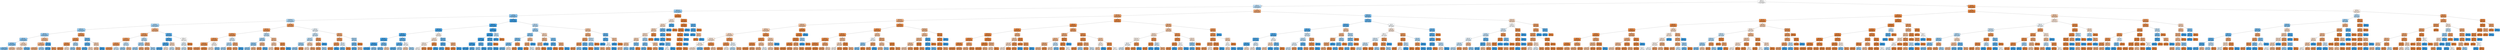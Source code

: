 digraph Tree {
node [shape=box, style="filled, rounded", color="black", fontname=helvetica] ;
edge [fontname=helvetica] ;
0 [label=<location &le; 0.5<br/>gini = 0.5<br/>samples = 825180<br/>value = [412339, 412841]<br/>class = nagative>, fillcolor="#ffffff"] ;
1 [label=<staff &le; 0.5<br/>gini = 0.477<br/>samples = 665158<br/>value = [260925, 404233]<br/>class = nagative>, fillcolor="#b9dcf6"] ;
0 -> 1 [labeldistance=2.5, labelangle=45, headlabel="True"] ;
2 [label=<positive &le; 0.5<br/>gini = 0.43<br/>samples = 549691<br/>value = [171800, 377891]<br/>class = nagative>, fillcolor="#93caf1"] ;
1 -> 2 ;
3 [label=<no &le; 0.5<br/>gini = 0.398<br/>samples = 520817<br/>value = [143061, 377756]<br/>class = nagative>, fillcolor="#84c2ef"] ;
2 -> 3 ;
4 [label=<comfortable &le; 0.5<br/>gini = 0.467<br/>samples = 377308<br/>value = [140438, 236870]<br/>class = nagative>, fillcolor="#aed7f4"] ;
3 -> 4 ;
5 [label=<nice &le; 0.5<br/>gini = 0.452<br/>samples = 356778<br/>value = [123147, 233631]<br/>class = nagative>, fillcolor="#a1d1f3"] ;
4 -> 5 ;
6 [label=<excellent &le; 0.5<br/>gini = 0.437<br/>samples = 337718<br/>value = [108786, 228932]<br/>class = nagative>, fillcolor="#97ccf1"] ;
5 -> 6 ;
7 [label=<great &le; 0.5<br/>gini = 0.425<br/>samples = 328573<br/>value = [100721, 227852]<br/>class = nagative>, fillcolor="#91c8f0"] ;
6 -> 7 ;
8 [label=<good &le; 0.5<br/>gini = 0.409<br/>samples = 312969<br/>value = [89819, 223150]<br/>class = nagative>, fillcolor="#89c4ef"] ;
7 -> 8 ;
9 [label=<clean &le; 0.5<br/>gini = 0.387<br/>samples = 289570<br/>value = [76041, 213529]<br/>class = nagative>, fillcolor="#80c0ee"] ;
8 -> 9 ;
10 [label=<gini = 0.373<br/>samples = 279416<br/>value = [69321, 210095]<br/>class = nagative>, fillcolor="#7abdee"] ;
9 -> 10 ;
11 [label=<gini = 0.448<br/>samples = 10154<br/>value = [6720, 3434]<br/>class = positive>, fillcolor="#f2c19e"] ;
9 -> 11 ;
12 [label=<would &le; 0.5<br/>gini = 0.484<br/>samples = 23399<br/>value = [13778, 9621]<br/>class = positive>, fillcolor="#f7d9c3"] ;
8 -> 12 ;
13 [label=<gini = 0.472<br/>samples = 21905<br/>value = [13532, 8373]<br/>class = positive>, fillcolor="#f5cfb4"] ;
12 -> 13 ;
14 [label=<gini = 0.275<br/>samples = 1494<br/>value = [246, 1248]<br/>class = nagative>, fillcolor="#60b0ea"] ;
12 -> 14 ;
15 [label=<nothing &le; 0.5<br/>gini = 0.421<br/>samples = 15604<br/>value = [10902, 4702]<br/>class = positive>, fillcolor="#f0b78e"] ;
7 -> 15 ;
16 [label=<would &le; 0.5<br/>gini = 0.4<br/>samples = 14999<br/>value = [10856, 4143]<br/>class = positive>, fillcolor="#efb185"] ;
15 -> 16 ;
17 [label=<gini = 0.375<br/>samples = 14007<br/>value = [10509, 3498]<br/>class = positive>, fillcolor="#eeab7b"] ;
16 -> 17 ;
18 [label=<gini = 0.455<br/>samples = 992<br/>value = [347, 645]<br/>class = nagative>, fillcolor="#a4d2f3"] ;
16 -> 18 ;
19 [label=<lovely &le; 0.5<br/>gini = 0.141<br/>samples = 605<br/>value = [46, 559]<br/>class = nagative>, fillcolor="#49a5e7"] ;
15 -> 19 ;
20 [label=<gini = 0.125<br/>samples = 598<br/>value = [40, 558]<br/>class = nagative>, fillcolor="#47a4e7"] ;
19 -> 20 ;
21 [label=<gini = 0.245<br/>samples = 7<br/>value = [6, 1]<br/>class = positive>, fillcolor="#e9965a"] ;
19 -> 21 ;
22 [label=<nothing &le; 0.5<br/>gini = 0.208<br/>samples = 9145<br/>value = [8065, 1080]<br/>class = positive>, fillcolor="#e89254"] ;
6 -> 22 ;
23 [label=<bit &le; 0.5<br/>gini = 0.182<br/>samples = 8920<br/>value = [8019, 901]<br/>class = positive>, fillcolor="#e88f4f"] ;
22 -> 23 ;
24 [label=<little &le; 0.5<br/>gini = 0.168<br/>samples = 8785<br/>value = [7971, 814]<br/>class = positive>, fillcolor="#e88e4d"] ;
23 -> 24 ;
25 [label=<gini = 0.157<br/>samples = 8609<br/>value = [7872, 737]<br/>class = positive>, fillcolor="#e78d4c"] ;
24 -> 25 ;
26 [label=<gini = 0.492<br/>samples = 176<br/>value = [99, 77]<br/>class = positive>, fillcolor="#f9e3d3"] ;
24 -> 26 ;
27 [label=<great &le; 0.5<br/>gini = 0.458<br/>samples = 135<br/>value = [48, 87]<br/>class = nagative>, fillcolor="#a6d3f3"] ;
23 -> 27 ;
28 [label=<gini = 0.431<br/>samples = 124<br/>value = [39, 85]<br/>class = nagative>, fillcolor="#94caf1"] ;
27 -> 28 ;
29 [label=<gini = 0.298<br/>samples = 11<br/>value = [9, 2]<br/>class = positive>, fillcolor="#eb9d65"] ;
27 -> 29 ;
30 [label=<service &le; 0.5<br/>gini = 0.325<br/>samples = 225<br/>value = [46, 179]<br/>class = nagative>, fillcolor="#6cb6ec"] ;
22 -> 30 ;
31 [label=<room &le; 0.5<br/>gini = 0.245<br/>samples = 196<br/>value = [28, 168]<br/>class = nagative>, fillcolor="#5aade9"] ;
30 -> 31 ;
32 [label=<gini = 0.181<br/>samples = 179<br/>value = [18, 161]<br/>class = nagative>, fillcolor="#4fa8e8"] ;
31 -> 32 ;
33 [label=<gini = 0.484<br/>samples = 17<br/>value = [10, 7]<br/>class = positive>, fillcolor="#f7d9c4"] ;
31 -> 33 ;
34 [label=<facility &le; 0.5<br/>gini = 0.471<br/>samples = 29<br/>value = [18, 11]<br/>class = positive>, fillcolor="#f5ceb2"] ;
30 -> 34 ;
35 [label=<gini = 0.426<br/>samples = 26<br/>value = [18, 8]<br/>class = positive>, fillcolor="#f1b991"] ;
34 -> 35 ;
36 [label=<gini = 0.0<br/>samples = 3<br/>value = [0, 3]<br/>class = nagative>, fillcolor="#399de5"] ;
34 -> 36 ;
37 [label=<would &le; 0.5<br/>gini = 0.372<br/>samples = 19060<br/>value = [14361, 4699]<br/>class = positive>, fillcolor="#eeaa7a"] ;
5 -> 37 ;
38 [label=<could &le; 0.5<br/>gini = 0.263<br/>samples = 16601<br/>value = [14019, 2582]<br/>class = positive>, fillcolor="#ea985d"] ;
37 -> 38 ;
39 [label=<bit &le; 0.5<br/>gini = 0.244<br/>samples = 16134<br/>value = [13837, 2297]<br/>class = positive>, fillcolor="#e9965a"] ;
38 -> 39 ;
40 [label=<room &le; 2.5<br/>gini = 0.229<br/>samples = 15762<br/>value = [13686, 2076]<br/>class = positive>, fillcolor="#e99457"] ;
39 -> 40 ;
41 [label=<gini = 0.218<br/>samples = 15495<br/>value = [13571, 1924]<br/>class = positive>, fillcolor="#e99355"] ;
40 -> 41 ;
42 [label=<gini = 0.49<br/>samples = 267<br/>value = [115, 152]<br/>class = nagative>, fillcolor="#cfe7f9"] ;
40 -> 42 ;
43 [label=<good &le; 0.5<br/>gini = 0.482<br/>samples = 372<br/>value = [151, 221]<br/>class = nagative>, fillcolor="#c0e0f7"] ;
39 -> 43 ;
44 [label=<gini = 0.441<br/>samples = 293<br/>value = [96, 197]<br/>class = nagative>, fillcolor="#99cdf2"] ;
43 -> 44 ;
45 [label=<gini = 0.423<br/>samples = 79<br/>value = [55, 24]<br/>class = positive>, fillcolor="#f0b88f"] ;
43 -> 45 ;
46 [label=<great &le; 0.5<br/>gini = 0.476<br/>samples = 467<br/>value = [182, 285]<br/>class = nagative>, fillcolor="#b7dcf6"] ;
38 -> 46 ;
47 [label=<station &le; 0.5<br/>gini = 0.455<br/>samples = 420<br/>value = [147, 273]<br/>class = nagative>, fillcolor="#a4d2f3"] ;
46 -> 47 ;
48 [label=<gini = 0.446<br/>samples = 406<br/>value = [136, 270]<br/>class = nagative>, fillcolor="#9dcef2"] ;
47 -> 48 ;
49 [label=<gini = 0.337<br/>samples = 14<br/>value = [11, 3]<br/>class = positive>, fillcolor="#eca36f"] ;
47 -> 49 ;
50 [label=<small &le; 0.5<br/>gini = 0.38<br/>samples = 47<br/>value = [35, 12]<br/>class = positive>, fillcolor="#eeac7d"] ;
46 -> 50 ;
51 [label=<gini = 0.314<br/>samples = 41<br/>value = [33, 8]<br/>class = positive>, fillcolor="#eba069"] ;
50 -> 51 ;
52 [label=<gini = 0.444<br/>samples = 6<br/>value = [2, 4]<br/>class = nagative>, fillcolor="#9ccef2"] ;
50 -> 52 ;
53 [label=<stay &le; 0.5<br/>gini = 0.239<br/>samples = 2459<br/>value = [342, 2117]<br/>class = nagative>, fillcolor="#59ade9"] ;
37 -> 53 ;
54 [label=<clean &le; 0.5<br/>gini = 0.183<br/>samples = 2232<br/>value = [228, 2004]<br/>class = nagative>, fillcolor="#50a8e8"] ;
53 -> 54 ;
55 [label=<station &le; 0.5<br/>gini = 0.151<br/>samples = 2145<br/>value = [176, 1969]<br/>class = nagative>, fillcolor="#4ba6e7"] ;
54 -> 55 ;
56 [label=<gini = 0.136<br/>samples = 2107<br/>value = [155, 1952]<br/>class = nagative>, fillcolor="#49a5e7"] ;
55 -> 56 ;
57 [label=<gini = 0.494<br/>samples = 38<br/>value = [21, 17]<br/>class = positive>, fillcolor="#fae7d9"] ;
55 -> 57 ;
58 [label=<hotel &le; 0.5<br/>gini = 0.481<br/>samples = 87<br/>value = [52, 35]<br/>class = positive>, fillcolor="#f6d6be"] ;
54 -> 58 ;
59 [label=<gini = 0.484<br/>samples = 34<br/>value = [14, 20]<br/>class = nagative>, fillcolor="#c4e2f7"] ;
58 -> 59 ;
60 [label=<gini = 0.406<br/>samples = 53<br/>value = [38, 15]<br/>class = positive>, fillcolor="#efb387"] ;
58 -> 60 ;
61 [label=<excellent &le; 0.5<br/>gini = 0.5<br/>samples = 227<br/>value = [114, 113]<br/>class = positive>, fillcolor="#fffefd"] ;
53 -> 61 ;
62 [label=<lovely &le; 0.5<br/>gini = 0.497<br/>samples = 210<br/>value = [97, 113]<br/>class = nagative>, fillcolor="#e3f1fb"] ;
61 -> 62 ;
63 [label=<gini = 0.489<br/>samples = 195<br/>value = [83, 112]<br/>class = nagative>, fillcolor="#cce6f8"] ;
62 -> 63 ;
64 [label=<gini = 0.124<br/>samples = 15<br/>value = [14, 1]<br/>class = positive>, fillcolor="#e78a47"] ;
62 -> 64 ;
65 [label=<gini = 0.0<br/>samples = 17<br/>value = [17, 0]<br/>class = positive>, fillcolor="#e58139"] ;
61 -> 65 ;
66 [label=<small &le; 0.5<br/>gini = 0.266<br/>samples = 20530<br/>value = [17291, 3239]<br/>class = positive>, fillcolor="#ea995e"] ;
4 -> 66 ;
67 [label=<could &le; 0.5<br/>gini = 0.231<br/>samples = 19239<br/>value = [16680, 2559]<br/>class = positive>, fillcolor="#e99457"] ;
66 -> 67 ;
68 [label=<bit &le; 0.5<br/>gini = 0.208<br/>samples = 18645<br/>value = [16441, 2204]<br/>class = positive>, fillcolor="#e89254"] ;
67 -> 68 ;
69 [label=<bed &le; 1.5<br/>gini = 0.198<br/>samples = 18353<br/>value = [16310, 2043]<br/>class = positive>, fillcolor="#e89152"] ;
68 -> 69 ;
70 [label=<clean &le; 0.5<br/>gini = 0.188<br/>samples = 18039<br/>value = [16148, 1891]<br/>class = positive>, fillcolor="#e89050"] ;
69 -> 70 ;
71 [label=<gini = 0.222<br/>samples = 13856<br/>value = [12096, 1760]<br/>class = positive>, fillcolor="#e99356"] ;
70 -> 71 ;
72 [label=<gini = 0.061<br/>samples = 4183<br/>value = [4052, 131]<br/>class = positive>, fillcolor="#e6853f"] ;
70 -> 72 ;
73 [label=<bed &le; 2.5<br/>gini = 0.499<br/>samples = 314<br/>value = [162, 152]<br/>class = positive>, fillcolor="#fdf7f3"] ;
69 -> 73 ;
74 [label=<gini = 0.491<br/>samples = 266<br/>value = [151, 115]<br/>class = positive>, fillcolor="#f9e1d0"] ;
73 -> 74 ;
75 [label=<gini = 0.353<br/>samples = 48<br/>value = [11, 37]<br/>class = nagative>, fillcolor="#74baed"] ;
73 -> 75 ;
76 [label=<good &le; 0.5<br/>gini = 0.495<br/>samples = 292<br/>value = [131, 161]<br/>class = nagative>, fillcolor="#daedfa"] ;
68 -> 76 ;
77 [label=<great &le; 0.5<br/>gini = 0.473<br/>samples = 245<br/>value = [94, 151]<br/>class = nagative>, fillcolor="#b4daf5"] ;
76 -> 77 ;
78 [label=<gini = 0.453<br/>samples = 228<br/>value = [79, 149]<br/>class = nagative>, fillcolor="#a2d1f3"] ;
77 -> 78 ;
79 [label=<gini = 0.208<br/>samples = 17<br/>value = [15, 2]<br/>class = positive>, fillcolor="#e89253"] ;
77 -> 79 ;
80 [label=<bed &le; 1.5<br/>gini = 0.335<br/>samples = 47<br/>value = [37, 10]<br/>class = positive>, fillcolor="#eca36f"] ;
76 -> 80 ;
81 [label=<gini = 0.292<br/>samples = 45<br/>value = [37, 8]<br/>class = positive>, fillcolor="#eb9c64"] ;
80 -> 81 ;
82 [label=<gini = 0.0<br/>samples = 2<br/>value = [0, 2]<br/>class = nagative>, fillcolor="#399de5"] ;
80 -> 82 ;
83 [label=<breakfast &le; 0.5<br/>gini = 0.481<br/>samples = 594<br/>value = [239, 355]<br/>class = nagative>, fillcolor="#bedff7"] ;
67 -> 83 ;
84 [label=<nice &le; 0.5<br/>gini = 0.453<br/>samples = 502<br/>value = [174, 328]<br/>class = nagative>, fillcolor="#a2d1f3"] ;
83 -> 84 ;
85 [label=<everything &le; 0.5<br/>gini = 0.425<br/>samples = 453<br/>value = [139, 314]<br/>class = nagative>, fillcolor="#91c8f1"] ;
84 -> 85 ;
86 [label=<gini = 0.406<br/>samples = 428<br/>value = [121, 307]<br/>class = nagative>, fillcolor="#87c4ef"] ;
85 -> 86 ;
87 [label=<gini = 0.403<br/>samples = 25<br/>value = [18, 7]<br/>class = positive>, fillcolor="#efb286"] ;
85 -> 87 ;
88 [label=<would &le; 0.5<br/>gini = 0.408<br/>samples = 49<br/>value = [35, 14]<br/>class = positive>, fillcolor="#efb388"] ;
84 -> 88 ;
89 [label=<gini = 0.224<br/>samples = 39<br/>value = [34, 5]<br/>class = positive>, fillcolor="#e99456"] ;
88 -> 89 ;
90 [label=<gini = 0.18<br/>samples = 10<br/>value = [1, 9]<br/>class = nagative>, fillcolor="#4fa8e8"] ;
88 -> 90 ;
91 [label=<good &le; 0.5<br/>gini = 0.415<br/>samples = 92<br/>value = [65, 27]<br/>class = positive>, fillcolor="#f0b58b"] ;
83 -> 91 ;
92 [label=<nice &le; 0.5<br/>gini = 0.459<br/>samples = 70<br/>value = [45, 25]<br/>class = positive>, fillcolor="#f3c7a7"] ;
91 -> 92 ;
93 [label=<gini = 0.486<br/>samples = 60<br/>value = [35, 25]<br/>class = positive>, fillcolor="#f8dbc6"] ;
92 -> 93 ;
94 [label=<gini = 0.0<br/>samples = 10<br/>value = [10, 0]<br/>class = positive>, fillcolor="#e58139"] ;
92 -> 94 ;
95 [label=<day &le; 1.5<br/>gini = 0.165<br/>samples = 22<br/>value = [20, 2]<br/>class = positive>, fillcolor="#e88e4d"] ;
91 -> 95 ;
96 [label=<gini = 0.0<br/>samples = 20<br/>value = [20, 0]<br/>class = positive>, fillcolor="#e58139"] ;
95 -> 96 ;
97 [label=<gini = 0.0<br/>samples = 2<br/>value = [0, 2]<br/>class = nagative>, fillcolor="#399de5"] ;
95 -> 97 ;
98 [label=<nice &le; 0.5<br/>gini = 0.499<br/>samples = 1291<br/>value = [611, 680]<br/>class = nagative>, fillcolor="#ebf5fc"] ;
66 -> 98 ;
99 [label=<great &le; 0.5<br/>gini = 0.488<br/>samples = 1108<br/>value = [468, 640]<br/>class = nagative>, fillcolor="#cae5f8"] ;
98 -> 99 ;
100 [label=<clean &le; 0.5<br/>gini = 0.476<br/>samples = 1027<br/>value = [400, 627]<br/>class = nagative>, fillcolor="#b7dcf6"] ;
99 -> 100 ;
101 [label=<excellent &le; 0.5<br/>gini = 0.447<br/>samples = 843<br/>value = [284, 559]<br/>class = nagative>, fillcolor="#9ecff2"] ;
100 -> 101 ;
102 [label=<gini = 0.429<br/>samples = 807<br/>value = [251, 556]<br/>class = nagative>, fillcolor="#92c9f1"] ;
101 -> 102 ;
103 [label=<gini = 0.153<br/>samples = 36<br/>value = [33, 3]<br/>class = positive>, fillcolor="#e78c4b"] ;
101 -> 103 ;
104 [label=<hotel &le; 0.5<br/>gini = 0.466<br/>samples = 184<br/>value = [116, 68]<br/>class = positive>, fillcolor="#f4cbad"] ;
100 -> 104 ;
105 [label=<gini = 0.49<br/>samples = 137<br/>value = [78, 59]<br/>class = positive>, fillcolor="#f9e0cf"] ;
104 -> 105 ;
106 [label=<gini = 0.31<br/>samples = 47<br/>value = [38, 9]<br/>class = positive>, fillcolor="#eb9f68"] ;
104 -> 106 ;
107 [label=<good &le; 1.5<br/>gini = 0.269<br/>samples = 81<br/>value = [68, 13]<br/>class = positive>, fillcolor="#ea995f"] ;
99 -> 107 ;
108 [label=<bit &le; 0.5<br/>gini = 0.24<br/>samples = 79<br/>value = [68, 11]<br/>class = positive>, fillcolor="#e99559"] ;
107 -> 108 ;
109 [label=<gini = 0.209<br/>samples = 76<br/>value = [67, 9]<br/>class = positive>, fillcolor="#e89254"] ;
108 -> 109 ;
110 [label=<gini = 0.444<br/>samples = 3<br/>value = [1, 2]<br/>class = nagative>, fillcolor="#9ccef2"] ;
108 -> 110 ;
111 [label=<gini = 0.0<br/>samples = 2<br/>value = [0, 2]<br/>class = nagative>, fillcolor="#399de5"] ;
107 -> 111 ;
112 [label=<would &le; 0.5<br/>gini = 0.342<br/>samples = 183<br/>value = [143, 40]<br/>class = positive>, fillcolor="#eca470"] ;
98 -> 112 ;
113 [label=<small &le; 1.5<br/>gini = 0.264<br/>samples = 160<br/>value = [135, 25]<br/>class = positive>, fillcolor="#ea985e"] ;
112 -> 113 ;
114 [label=<bit &le; 1.5<br/>gini = 0.223<br/>samples = 149<br/>value = [130, 19]<br/>class = positive>, fillcolor="#e99356"] ;
113 -> 114 ;
115 [label=<gini = 0.205<br/>samples = 147<br/>value = [130, 17]<br/>class = positive>, fillcolor="#e89153"] ;
114 -> 115 ;
116 [label=<gini = 0.0<br/>samples = 2<br/>value = [0, 2]<br/>class = nagative>, fillcolor="#399de5"] ;
114 -> 116 ;
117 [label=<hotel &le; 0.5<br/>gini = 0.496<br/>samples = 11<br/>value = [5, 6]<br/>class = nagative>, fillcolor="#deeffb"] ;
113 -> 117 ;
118 [label=<gini = 0.245<br/>samples = 7<br/>value = [1, 6]<br/>class = nagative>, fillcolor="#5aade9"] ;
117 -> 118 ;
119 [label=<gini = 0.0<br/>samples = 4<br/>value = [4, 0]<br/>class = positive>, fillcolor="#e58139"] ;
117 -> 119 ;
120 [label=<restaurant &le; 0.5<br/>gini = 0.454<br/>samples = 23<br/>value = [8, 15]<br/>class = nagative>, fillcolor="#a3d1f3"] ;
112 -> 120 ;
121 [label=<lovely &le; 0.5<br/>gini = 0.332<br/>samples = 19<br/>value = [4, 15]<br/>class = nagative>, fillcolor="#6eb7ec"] ;
120 -> 121 ;
122 [label=<gini = 0.219<br/>samples = 16<br/>value = [2, 14]<br/>class = nagative>, fillcolor="#55abe9"] ;
121 -> 122 ;
123 [label=<gini = 0.444<br/>samples = 3<br/>value = [2, 1]<br/>class = positive>, fillcolor="#f2c09c"] ;
121 -> 123 ;
124 [label=<gini = 0.0<br/>samples = 4<br/>value = [4, 0]<br/>class = positive>, fillcolor="#e58139"] ;
120 -> 124 ;
125 [label=<comfortable &le; 0.5<br/>gini = 0.036<br/>samples = 143509<br/>value = [2623, 140886]<br/>class = nagative>, fillcolor="#3d9fe5"] ;
3 -> 125 ;
126 [label=<negative &le; 0.5<br/>gini = 0.031<br/>samples = 142614<br/>value = [2275, 140339]<br/>class = nagative>, fillcolor="#3c9fe5"] ;
125 -> 126 ;
127 [label=<excellent &le; 0.5<br/>gini = 0.108<br/>samples = 39653<br/>value = [2264, 37389]<br/>class = nagative>, fillcolor="#45a3e7"] ;
126 -> 127 ;
128 [label=<good &le; 0.5<br/>gini = 0.101<br/>samples = 39352<br/>value = [2105, 37247]<br/>class = nagative>, fillcolor="#44a3e6"] ;
127 -> 128 ;
129 [label=<great &le; 0.5<br/>gini = 0.087<br/>samples = 37025<br/>value = [1694, 35331]<br/>class = nagative>, fillcolor="#42a2e6"] ;
128 -> 129 ;
130 [label=<lovely &le; 0.5<br/>gini = 0.079<br/>samples = 36180<br/>value = [1499, 34681]<br/>class = nagative>, fillcolor="#42a1e6"] ;
129 -> 130 ;
131 [label=<gini = 0.076<br/>samples = 35929<br/>value = [1429, 34500]<br/>class = nagative>, fillcolor="#41a1e6"] ;
130 -> 131 ;
132 [label=<gini = 0.402<br/>samples = 251<br/>value = [70, 181]<br/>class = nagative>, fillcolor="#86c3ef"] ;
130 -> 132 ;
133 [label=<clean &le; 0.5<br/>gini = 0.355<br/>samples = 845<br/>value = [195, 650]<br/>class = nagative>, fillcolor="#74baed"] ;
129 -> 133 ;
134 [label=<gini = 0.328<br/>samples = 797<br/>value = [165, 632]<br/>class = nagative>, fillcolor="#6db7ec"] ;
133 -> 134 ;
135 [label=<gini = 0.469<br/>samples = 48<br/>value = [30, 18]<br/>class = positive>, fillcolor="#f5cdb0"] ;
133 -> 135 ;
136 [label=<clean &le; 0.5<br/>gini = 0.291<br/>samples = 2327<br/>value = [411, 1916]<br/>class = nagative>, fillcolor="#63b2eb"] ;
128 -> 136 ;
137 [label=<nice &le; 0.5<br/>gini = 0.26<br/>samples = 2168<br/>value = [333, 1835]<br/>class = nagative>, fillcolor="#5dafea"] ;
136 -> 137 ;
138 [label=<gini = 0.238<br/>samples = 2027<br/>value = [280, 1747]<br/>class = nagative>, fillcolor="#59ade9"] ;
137 -> 138 ;
139 [label=<gini = 0.469<br/>samples = 141<br/>value = [53, 88]<br/>class = nagative>, fillcolor="#b0d8f5"] ;
137 -> 139 ;
140 [label=<room &le; 1.5<br/>gini = 0.5<br/>samples = 159<br/>value = [78, 81]<br/>class = nagative>, fillcolor="#f8fbfe"] ;
136 -> 140 ;
141 [label=<gini = 0.469<br/>samples = 88<br/>value = [55, 33]<br/>class = positive>, fillcolor="#f5cdb0"] ;
140 -> 141 ;
142 [label=<gini = 0.438<br/>samples = 71<br/>value = [23, 48]<br/>class = nagative>, fillcolor="#98ccf1"] ;
140 -> 142 ;
143 [label=<no &le; 1.5<br/>gini = 0.498<br/>samples = 301<br/>value = [159, 142]<br/>class = positive>, fillcolor="#fcf2ea"] ;
127 -> 143 ;
144 [label=<well &le; 0.5<br/>gini = 0.492<br/>samples = 272<br/>value = [153, 119]<br/>class = positive>, fillcolor="#f9e3d3"] ;
143 -> 144 ;
145 [label=<excellent &le; 1.5<br/>gini = 0.498<br/>samples = 253<br/>value = [135, 118]<br/>class = positive>, fillcolor="#fcefe6"] ;
144 -> 145 ;
146 [label=<gini = 0.5<br/>samples = 237<br/>value = [120, 117]<br/>class = positive>, fillcolor="#fefcfa"] ;
145 -> 146 ;
147 [label=<gini = 0.117<br/>samples = 16<br/>value = [15, 1]<br/>class = positive>, fillcolor="#e78946"] ;
145 -> 147 ;
148 [label=<like &le; 1.5<br/>gini = 0.1<br/>samples = 19<br/>value = [18, 1]<br/>class = positive>, fillcolor="#e68844"] ;
144 -> 148 ;
149 [label=<gini = 0.0<br/>samples = 18<br/>value = [18, 0]<br/>class = positive>, fillcolor="#e58139"] ;
148 -> 149 ;
150 [label=<gini = 0.0<br/>samples = 1<br/>value = [0, 1]<br/>class = nagative>, fillcolor="#399de5"] ;
148 -> 150 ;
151 [label=<everything &le; 0.5<br/>gini = 0.328<br/>samples = 29<br/>value = [6, 23]<br/>class = nagative>, fillcolor="#6db7ec"] ;
143 -> 151 ;
152 [label=<excellent &le; 1.5<br/>gini = 0.211<br/>samples = 25<br/>value = [3, 22]<br/>class = nagative>, fillcolor="#54aae9"] ;
151 -> 152 ;
153 [label=<gini = 0.153<br/>samples = 24<br/>value = [2, 22]<br/>class = nagative>, fillcolor="#4ba6e7"] ;
152 -> 153 ;
154 [label=<gini = 0.0<br/>samples = 1<br/>value = [1, 0]<br/>class = positive>, fillcolor="#e58139"] ;
152 -> 154 ;
155 [label=<small &le; 0.5<br/>gini = 0.375<br/>samples = 4<br/>value = [3, 1]<br/>class = positive>, fillcolor="#eeab7b"] ;
151 -> 155 ;
156 [label=<gini = 0.0<br/>samples = 3<br/>value = [3, 0]<br/>class = positive>, fillcolor="#e58139"] ;
155 -> 156 ;
157 [label=<gini = 0.0<br/>samples = 1<br/>value = [0, 1]<br/>class = nagative>, fillcolor="#399de5"] ;
155 -> 157 ;
158 [label=<clean &le; 0.5<br/>gini = 0.0<br/>samples = 102961<br/>value = [11, 102950]<br/>class = nagative>, fillcolor="#399de5"] ;
126 -> 158 ;
159 [label=<hotel &le; 0.5<br/>gini = 0.0<br/>samples = 102956<br/>value = [9, 102947]<br/>class = nagative>, fillcolor="#399de5"] ;
158 -> 159 ;
160 [label=<time &le; 0.5<br/>gini = 0.0<br/>samples = 102889<br/>value = [3, 102886]<br/>class = nagative>, fillcolor="#399de5"] ;
159 -> 160 ;
161 [label=<great &le; 0.5<br/>gini = 0.0<br/>samples = 102882<br/>value = [2, 102880]<br/>class = nagative>, fillcolor="#399de5"] ;
160 -> 161 ;
162 [label=<gini = 0.0<br/>samples = 102875<br/>value = [1, 102874]<br/>class = nagative>, fillcolor="#399de5"] ;
161 -> 162 ;
163 [label=<gini = 0.245<br/>samples = 7<br/>value = [1, 6]<br/>class = nagative>, fillcolor="#5aade9"] ;
161 -> 163 ;
164 [label=<room &le; 1.0<br/>gini = 0.245<br/>samples = 7<br/>value = [1, 6]<br/>class = nagative>, fillcolor="#5aade9"] ;
160 -> 164 ;
165 [label=<gini = 0.444<br/>samples = 3<br/>value = [1, 2]<br/>class = nagative>, fillcolor="#9ccef2"] ;
164 -> 165 ;
166 [label=<gini = 0.0<br/>samples = 4<br/>value = [0, 4]<br/>class = nagative>, fillcolor="#399de5"] ;
164 -> 166 ;
167 [label=<excellent &le; 0.5<br/>gini = 0.163<br/>samples = 67<br/>value = [6, 61]<br/>class = nagative>, fillcolor="#4ca7e8"] ;
159 -> 167 ;
168 [label=<room &le; 0.5<br/>gini = 0.14<br/>samples = 66<br/>value = [5, 61]<br/>class = nagative>, fillcolor="#49a5e7"] ;
167 -> 168 ;
169 [label=<gini = 0.234<br/>samples = 37<br/>value = [5, 32]<br/>class = nagative>, fillcolor="#58ace9"] ;
168 -> 169 ;
170 [label=<gini = 0.0<br/>samples = 29<br/>value = [0, 29]<br/>class = nagative>, fillcolor="#399de5"] ;
168 -> 170 ;
171 [label=<gini = 0.0<br/>samples = 1<br/>value = [1, 0]<br/>class = positive>, fillcolor="#e58139"] ;
167 -> 171 ;
172 [label=<day &le; 0.5<br/>gini = 0.48<br/>samples = 5<br/>value = [2, 3]<br/>class = nagative>, fillcolor="#bddef6"] ;
158 -> 172 ;
173 [label=<gini = 0.0<br/>samples = 3<br/>value = [0, 3]<br/>class = nagative>, fillcolor="#399de5"] ;
172 -> 173 ;
174 [label=<gini = 0.0<br/>samples = 2<br/>value = [2, 0]<br/>class = positive>, fillcolor="#e58139"] ;
172 -> 174 ;
175 [label=<good &le; 0.5<br/>gini = 0.475<br/>samples = 895<br/>value = [348, 547]<br/>class = nagative>, fillcolor="#b7dbf6"] ;
125 -> 175 ;
176 [label=<clean &le; 0.5<br/>gini = 0.44<br/>samples = 726<br/>value = [237, 489]<br/>class = nagative>, fillcolor="#99ccf2"] ;
175 -> 176 ;
177 [label=<great &le; 0.5<br/>gini = 0.404<br/>samples = 624<br/>value = [175, 449]<br/>class = nagative>, fillcolor="#86c3ef"] ;
176 -> 177 ;
178 [label=<excellent &le; 0.5<br/>gini = 0.376<br/>samples = 582<br/>value = [146, 436]<br/>class = nagative>, fillcolor="#7bbeee"] ;
177 -> 178 ;
179 [label=<nice &le; 0.5<br/>gini = 0.359<br/>samples = 567<br/>value = [133, 434]<br/>class = nagative>, fillcolor="#76bbed"] ;
178 -> 179 ;
180 [label=<gini = 0.331<br/>samples = 525<br/>value = [110, 415]<br/>class = nagative>, fillcolor="#6db7ec"] ;
179 -> 180 ;
181 [label=<gini = 0.495<br/>samples = 42<br/>value = [23, 19]<br/>class = positive>, fillcolor="#fae9dd"] ;
179 -> 181 ;
182 [label=<bit &le; 0.5<br/>gini = 0.231<br/>samples = 15<br/>value = [13, 2]<br/>class = positive>, fillcolor="#e99457"] ;
178 -> 182 ;
183 [label=<gini = 0.133<br/>samples = 14<br/>value = [13, 1]<br/>class = positive>, fillcolor="#e78b48"] ;
182 -> 183 ;
184 [label=<gini = 0.0<br/>samples = 1<br/>value = [0, 1]<br/>class = nagative>, fillcolor="#399de5"] ;
182 -> 184 ;
185 [label=<bit &le; 0.5<br/>gini = 0.427<br/>samples = 42<br/>value = [29, 13]<br/>class = positive>, fillcolor="#f1b992"] ;
177 -> 185 ;
186 [label=<room &le; 1.5<br/>gini = 0.339<br/>samples = 37<br/>value = [29, 8]<br/>class = positive>, fillcolor="#eca470"] ;
185 -> 186 ;
187 [label=<gini = 0.08<br/>samples = 24<br/>value = [23, 1]<br/>class = positive>, fillcolor="#e68642"] ;
186 -> 187 ;
188 [label=<gini = 0.497<br/>samples = 13<br/>value = [6, 7]<br/>class = nagative>, fillcolor="#e3f1fb"] ;
186 -> 188 ;
189 [label=<gini = 0.0<br/>samples = 5<br/>value = [0, 5]<br/>class = nagative>, fillcolor="#399de5"] ;
185 -> 189 ;
190 [label=<room &le; 2.5<br/>gini = 0.477<br/>samples = 102<br/>value = [62, 40]<br/>class = positive>, fillcolor="#f6d2b9"] ;
176 -> 190 ;
191 [label=<reception &le; 0.5<br/>gini = 0.417<br/>samples = 81<br/>value = [57, 24]<br/>class = positive>, fillcolor="#f0b68c"] ;
190 -> 191 ;
192 [label=<nice &le; 0.5<br/>gini = 0.393<br/>samples = 78<br/>value = [57, 21]<br/>class = positive>, fillcolor="#efaf82"] ;
191 -> 192 ;
193 [label=<gini = 0.434<br/>samples = 66<br/>value = [45, 21]<br/>class = positive>, fillcolor="#f1bc95"] ;
192 -> 193 ;
194 [label=<gini = 0.0<br/>samples = 12<br/>value = [12, 0]<br/>class = positive>, fillcolor="#e58139"] ;
192 -> 194 ;
195 [label=<gini = 0.0<br/>samples = 3<br/>value = [0, 3]<br/>class = nagative>, fillcolor="#399de5"] ;
191 -> 195 ;
196 [label=<nice &le; 0.5<br/>gini = 0.363<br/>samples = 21<br/>value = [5, 16]<br/>class = nagative>, fillcolor="#77bced"] ;
190 -> 196 ;
197 [label=<station &le; 0.5<br/>gini = 0.208<br/>samples = 17<br/>value = [2, 15]<br/>class = nagative>, fillcolor="#53aae8"] ;
196 -> 197 ;
198 [label=<gini = 0.117<br/>samples = 16<br/>value = [1, 15]<br/>class = nagative>, fillcolor="#46a4e7"] ;
197 -> 198 ;
199 [label=<gini = 0.0<br/>samples = 1<br/>value = [1, 0]<br/>class = positive>, fillcolor="#e58139"] ;
197 -> 199 ;
200 [label=<also &le; 1.0<br/>gini = 0.375<br/>samples = 4<br/>value = [3, 1]<br/>class = positive>, fillcolor="#eeab7b"] ;
196 -> 200 ;
201 [label=<gini = 0.0<br/>samples = 3<br/>value = [3, 0]<br/>class = positive>, fillcolor="#e58139"] ;
200 -> 201 ;
202 [label=<gini = 0.0<br/>samples = 1<br/>value = [0, 1]<br/>class = nagative>, fillcolor="#399de5"] ;
200 -> 202 ;
203 [label=<no &le; 1.5<br/>gini = 0.451<br/>samples = 169<br/>value = [111, 58]<br/>class = positive>, fillcolor="#f3c3a0"] ;
175 -> 203 ;
204 [label=<day &le; 0.5<br/>gini = 0.373<br/>samples = 141<br/>value = [106, 35]<br/>class = positive>, fillcolor="#eeab7a"] ;
203 -> 204 ;
205 [label=<bed &le; 1.5<br/>gini = 0.301<br/>samples = 119<br/>value = [97, 22]<br/>class = positive>, fillcolor="#eb9e66"] ;
204 -> 205 ;
206 [label=<room &le; 3.5<br/>gini = 0.256<br/>samples = 113<br/>value = [96, 17]<br/>class = positive>, fillcolor="#ea975c"] ;
205 -> 206 ;
207 [label=<gini = 0.201<br/>samples = 106<br/>value = [94, 12]<br/>class = positive>, fillcolor="#e89152"] ;
206 -> 207 ;
208 [label=<gini = 0.408<br/>samples = 7<br/>value = [2, 5]<br/>class = nagative>, fillcolor="#88c4ef"] ;
206 -> 208 ;
209 [label=<clean &le; 0.5<br/>gini = 0.278<br/>samples = 6<br/>value = [1, 5]<br/>class = nagative>, fillcolor="#61b1ea"] ;
205 -> 209 ;
210 [label=<gini = 0.0<br/>samples = 5<br/>value = [0, 5]<br/>class = nagative>, fillcolor="#399de5"] ;
209 -> 210 ;
211 [label=<gini = 0.0<br/>samples = 1<br/>value = [1, 0]<br/>class = positive>, fillcolor="#e58139"] ;
209 -> 211 ;
212 [label=<comfortable &le; 1.5<br/>gini = 0.483<br/>samples = 22<br/>value = [9, 13]<br/>class = nagative>, fillcolor="#c2e1f7"] ;
204 -> 212 ;
213 [label=<clean &le; 0.5<br/>gini = 0.401<br/>samples = 18<br/>value = [5, 13]<br/>class = nagative>, fillcolor="#85c3ef"] ;
212 -> 213 ;
214 [label=<gini = 0.245<br/>samples = 14<br/>value = [2, 12]<br/>class = nagative>, fillcolor="#5aade9"] ;
213 -> 214 ;
215 [label=<gini = 0.375<br/>samples = 4<br/>value = [3, 1]<br/>class = positive>, fillcolor="#eeab7b"] ;
213 -> 215 ;
216 [label=<gini = 0.0<br/>samples = 4<br/>value = [4, 0]<br/>class = positive>, fillcolor="#e58139"] ;
212 -> 216 ;
217 [label=<good &le; 1.5<br/>gini = 0.293<br/>samples = 28<br/>value = [5, 23]<br/>class = nagative>, fillcolor="#64b2eb"] ;
203 -> 217 ;
218 [label=<walk &le; 0.5<br/>gini = 0.211<br/>samples = 25<br/>value = [3, 22]<br/>class = nagative>, fillcolor="#54aae9"] ;
217 -> 218 ;
219 [label=<gini = 0.0<br/>samples = 19<br/>value = [0, 19]<br/>class = nagative>, fillcolor="#399de5"] ;
218 -> 219 ;
220 [label=<no &le; 2.5<br/>gini = 0.5<br/>samples = 6<br/>value = [3, 3]<br/>class = positive>, fillcolor="#ffffff"] ;
218 -> 220 ;
221 [label=<gini = 0.375<br/>samples = 4<br/>value = [3, 1]<br/>class = positive>, fillcolor="#eeab7b"] ;
220 -> 221 ;
222 [label=<gini = 0.0<br/>samples = 2<br/>value = [0, 2]<br/>class = nagative>, fillcolor="#399de5"] ;
220 -> 222 ;
223 [label=<service &le; 0.5<br/>gini = 0.444<br/>samples = 3<br/>value = [2, 1]<br/>class = positive>, fillcolor="#f2c09c"] ;
217 -> 223 ;
224 [label=<gini = 0.0<br/>samples = 1<br/>value = [0, 1]<br/>class = nagative>, fillcolor="#399de5"] ;
223 -> 224 ;
225 [label=<gini = 0.0<br/>samples = 2<br/>value = [2, 0]<br/>class = positive>, fillcolor="#e58139"] ;
223 -> 225 ;
226 [label=<no &le; 0.5<br/>gini = 0.009<br/>samples = 28874<br/>value = [28739, 135]<br/>class = positive>, fillcolor="#e5823a"] ;
2 -> 226 ;
227 [label=<bit &le; 0.5<br/>gini = 0.496<br/>samples = 223<br/>value = [122, 101]<br/>class = positive>, fillcolor="#fbe9dd"] ;
226 -> 227 ;
228 [label=<room &le; 1.5<br/>gini = 0.488<br/>samples = 210<br/>value = [121, 89]<br/>class = positive>, fillcolor="#f8decb"] ;
227 -> 228 ;
229 [label=<clean &le; 0.5<br/>gini = 0.475<br/>samples = 191<br/>value = [117, 74]<br/>class = positive>, fillcolor="#f5d1b6"] ;
228 -> 229 ;
230 [label=<nothing &le; 0.5<br/>gini = 0.487<br/>samples = 174<br/>value = [101, 73]<br/>class = positive>, fillcolor="#f8dcc8"] ;
229 -> 230 ;
231 [label=<could &le; 0.5<br/>gini = 0.473<br/>samples = 151<br/>value = [93, 58]<br/>class = positive>, fillcolor="#f5d0b4"] ;
230 -> 231 ;
232 [label=<one &le; 0.5<br/>gini = 0.456<br/>samples = 139<br/>value = [90, 49]<br/>class = positive>, fillcolor="#f3c6a5"] ;
231 -> 232 ;
233 [label=<gini = 0.439<br/>samples = 129<br/>value = [87, 42]<br/>class = positive>, fillcolor="#f2be99"] ;
232 -> 233 ;
234 [label=<gini = 0.42<br/>samples = 10<br/>value = [3, 7]<br/>class = nagative>, fillcolor="#8ec7f0"] ;
232 -> 234 ;
235 [label=<everything &le; 1.0<br/>gini = 0.375<br/>samples = 12<br/>value = [3, 9]<br/>class = nagative>, fillcolor="#7bbeee"] ;
231 -> 235 ;
236 [label=<gini = 0.298<br/>samples = 11<br/>value = [2, 9]<br/>class = nagative>, fillcolor="#65b3eb"] ;
235 -> 236 ;
237 [label=<gini = 0.0<br/>samples = 1<br/>value = [1, 0]<br/>class = positive>, fillcolor="#e58139"] ;
235 -> 237 ;
238 [label=<hotel &le; 0.5<br/>gini = 0.454<br/>samples = 23<br/>value = [8, 15]<br/>class = nagative>, fillcolor="#a3d1f3"] ;
230 -> 238 ;
239 [label=<close &le; 0.5<br/>gini = 0.36<br/>samples = 17<br/>value = [4, 13]<br/>class = nagative>, fillcolor="#76bbed"] ;
238 -> 239 ;
240 [label=<gini = 0.305<br/>samples = 16<br/>value = [3, 13]<br/>class = nagative>, fillcolor="#67b4eb"] ;
239 -> 240 ;
241 [label=<gini = 0.0<br/>samples = 1<br/>value = [1, 0]<br/>class = positive>, fillcolor="#e58139"] ;
239 -> 241 ;
242 [label=<like &le; 0.5<br/>gini = 0.444<br/>samples = 6<br/>value = [4, 2]<br/>class = positive>, fillcolor="#f2c09c"] ;
238 -> 242 ;
243 [label=<gini = 0.32<br/>samples = 5<br/>value = [4, 1]<br/>class = positive>, fillcolor="#eca06a"] ;
242 -> 243 ;
244 [label=<gini = 0.0<br/>samples = 1<br/>value = [0, 1]<br/>class = nagative>, fillcolor="#399de5"] ;
242 -> 244 ;
245 [label=<view &le; 0.5<br/>gini = 0.111<br/>samples = 17<br/>value = [16, 1]<br/>class = positive>, fillcolor="#e78945"] ;
229 -> 245 ;
246 [label=<gini = 0.0<br/>samples = 16<br/>value = [16, 0]<br/>class = positive>, fillcolor="#e58139"] ;
245 -> 246 ;
247 [label=<gini = 0.0<br/>samples = 1<br/>value = [0, 1]<br/>class = nagative>, fillcolor="#399de5"] ;
245 -> 247 ;
248 [label=<comfortable &le; 0.5<br/>gini = 0.332<br/>samples = 19<br/>value = [4, 15]<br/>class = nagative>, fillcolor="#6eb7ec"] ;
228 -> 248 ;
249 [label=<station &le; 0.5<br/>gini = 0.208<br/>samples = 17<br/>value = [2, 15]<br/>class = nagative>, fillcolor="#53aae8"] ;
248 -> 249 ;
250 [label=<well &le; 0.5<br/>gini = 0.117<br/>samples = 16<br/>value = [1, 15]<br/>class = nagative>, fillcolor="#46a4e7"] ;
249 -> 250 ;
251 [label=<gini = 0.0<br/>samples = 12<br/>value = [0, 12]<br/>class = nagative>, fillcolor="#399de5"] ;
250 -> 251 ;
252 [label=<like &le; 0.5<br/>gini = 0.375<br/>samples = 4<br/>value = [1, 3]<br/>class = nagative>, fillcolor="#7bbeee"] ;
250 -> 252 ;
253 [label=<gini = 0.5<br/>samples = 2<br/>value = [1, 1]<br/>class = positive>, fillcolor="#ffffff"] ;
252 -> 253 ;
254 [label=<gini = 0.0<br/>samples = 2<br/>value = [0, 2]<br/>class = nagative>, fillcolor="#399de5"] ;
252 -> 254 ;
255 [label=<gini = 0.0<br/>samples = 1<br/>value = [1, 0]<br/>class = positive>, fillcolor="#e58139"] ;
249 -> 255 ;
256 [label=<gini = 0.0<br/>samples = 2<br/>value = [2, 0]<br/>class = positive>, fillcolor="#e58139"] ;
248 -> 256 ;
257 [label=<day &le; 0.5<br/>gini = 0.142<br/>samples = 13<br/>value = [1, 12]<br/>class = nagative>, fillcolor="#49a5e7"] ;
227 -> 257 ;
258 [label=<gini = 0.0<br/>samples = 12<br/>value = [0, 12]<br/>class = nagative>, fillcolor="#399de5"] ;
257 -> 258 ;
259 [label=<gini = 0.0<br/>samples = 1<br/>value = [1, 0]<br/>class = positive>, fillcolor="#e58139"] ;
257 -> 259 ;
260 [label=<hotel &le; 0.5<br/>gini = 0.002<br/>samples = 28651<br/>value = [28617, 34]<br/>class = positive>, fillcolor="#e58139"] ;
226 -> 260 ;
261 [label=<room &le; 0.5<br/>gini = 0.001<br/>samples = 28624<br/>value = [28613, 11]<br/>class = positive>, fillcolor="#e58139"] ;
260 -> 261 ;
262 [label=<bathroom &le; 1.0<br/>gini = 0.0<br/>samples = 28617<br/>value = [28613, 4]<br/>class = positive>, fillcolor="#e58139"] ;
261 -> 262 ;
263 [label=<breakfast &le; 0.5<br/>gini = 0.0<br/>samples = 28616<br/>value = [28613, 3]<br/>class = positive>, fillcolor="#e58139"] ;
262 -> 263 ;
264 [label=<no &le; 1.5<br/>gini = 0.0<br/>samples = 28615<br/>value = [28613, 2]<br/>class = positive>, fillcolor="#e58139"] ;
263 -> 264 ;
265 [label=<stay &le; 0.5<br/>gini = 0.0<br/>samples = 28614<br/>value = [28613, 1]<br/>class = positive>, fillcolor="#e58139"] ;
264 -> 265 ;
266 [label=<gini = 0.0<br/>samples = 28613<br/>value = [28612, 1]<br/>class = positive>, fillcolor="#e58139"] ;
265 -> 266 ;
267 [label=<gini = 0.0<br/>samples = 1<br/>value = [1, 0]<br/>class = positive>, fillcolor="#e58139"] ;
265 -> 267 ;
268 [label=<gini = 0.0<br/>samples = 1<br/>value = [0, 1]<br/>class = nagative>, fillcolor="#399de5"] ;
264 -> 268 ;
269 [label=<gini = 0.0<br/>samples = 1<br/>value = [0, 1]<br/>class = nagative>, fillcolor="#399de5"] ;
263 -> 269 ;
270 [label=<gini = 0.0<br/>samples = 1<br/>value = [0, 1]<br/>class = nagative>, fillcolor="#399de5"] ;
262 -> 270 ;
271 [label=<gini = 0.0<br/>samples = 7<br/>value = [0, 7]<br/>class = nagative>, fillcolor="#399de5"] ;
261 -> 271 ;
272 [label=<lovely &le; 0.5<br/>gini = 0.252<br/>samples = 27<br/>value = [4, 23]<br/>class = nagative>, fillcolor="#5baeea"] ;
260 -> 272 ;
273 [label=<helpful &le; 0.5<br/>gini = 0.147<br/>samples = 25<br/>value = [2, 23]<br/>class = nagative>, fillcolor="#4aa6e7"] ;
272 -> 273 ;
274 [label=<gini = 0.0<br/>samples = 22<br/>value = [0, 22]<br/>class = nagative>, fillcolor="#399de5"] ;
273 -> 274 ;
275 [label=<stay &le; 0.5<br/>gini = 0.444<br/>samples = 3<br/>value = [2, 1]<br/>class = positive>, fillcolor="#f2c09c"] ;
273 -> 275 ;
276 [label=<gini = 0.0<br/>samples = 2<br/>value = [2, 0]<br/>class = positive>, fillcolor="#e58139"] ;
275 -> 276 ;
277 [label=<gini = 0.0<br/>samples = 1<br/>value = [0, 1]<br/>class = nagative>, fillcolor="#399de5"] ;
275 -> 277 ;
278 [label=<gini = 0.0<br/>samples = 2<br/>value = [2, 0]<br/>class = positive>, fillcolor="#e58139"] ;
272 -> 278 ;
279 [label=<no &le; 0.5<br/>gini = 0.352<br/>samples = 115467<br/>value = [89125, 26342]<br/>class = positive>, fillcolor="#eda674"] ;
1 -> 279 ;
280 [label=<friendly &le; 0.5<br/>gini = 0.309<br/>samples = 107856<br/>value = [87287, 20569]<br/>class = positive>, fillcolor="#eb9f68"] ;
279 -> 280 ;
281 [label=<helpful &le; 0.5<br/>gini = 0.384<br/>samples = 71735<br/>value = [53138, 18597]<br/>class = positive>, fillcolor="#eead7e"] ;
280 -> 281 ;
282 [label=<excellent &le; 0.5<br/>gini = 0.442<br/>samples = 51864<br/>value = [34798, 17066]<br/>class = positive>, fillcolor="#f2bf9a"] ;
281 -> 282 ;
283 [label=<great &le; 0.5<br/>gini = 0.464<br/>samples = 45976<br/>value = [29116, 16860]<br/>class = positive>, fillcolor="#f4caac"] ;
282 -> 283 ;
284 [label=<nice &le; 0.5<br/>gini = 0.483<br/>samples = 39908<br/>value = [23595, 16313]<br/>class = positive>, fillcolor="#f7d8c2"] ;
283 -> 284 ;
285 [label=<lovely &le; 0.5<br/>gini = 0.494<br/>samples = 35035<br/>value = [19382, 15653]<br/>class = positive>, fillcolor="#fae7d9"] ;
284 -> 285 ;
286 [label=<room &le; 1.5<br/>gini = 0.499<br/>samples = 32660<br/>value = [17179, 15481]<br/>class = positive>, fillcolor="#fcf3eb"] ;
285 -> 286 ;
287 [label=<gini = 0.493<br/>samples = 29658<br/>value = [16563, 13095]<br/>class = positive>, fillcolor="#fae5d6"] ;
286 -> 287 ;
288 [label=<gini = 0.326<br/>samples = 3002<br/>value = [616, 2386]<br/>class = nagative>, fillcolor="#6cb6ec"] ;
286 -> 288 ;
289 [label=<one &le; 0.5<br/>gini = 0.134<br/>samples = 2375<br/>value = [2203, 172]<br/>class = positive>, fillcolor="#e78b48"] ;
285 -> 289 ;
290 [label=<gini = 0.109<br/>samples = 2255<br/>value = [2125, 130]<br/>class = positive>, fillcolor="#e78945"] ;
289 -> 290 ;
291 [label=<gini = 0.455<br/>samples = 120<br/>value = [78, 42]<br/>class = positive>, fillcolor="#f3c5a4"] ;
289 -> 291 ;
292 [label=<would &le; 0.5<br/>gini = 0.234<br/>samples = 4873<br/>value = [4213, 660]<br/>class = positive>, fillcolor="#e99558"] ;
284 -> 292 ;
293 [label=<could &le; 0.5<br/>gini = 0.19<br/>samples = 4533<br/>value = [4051, 482]<br/>class = positive>, fillcolor="#e89051"] ;
292 -> 293 ;
294 [label=<gini = 0.17<br/>samples = 4389<br/>value = [3976, 413]<br/>class = positive>, fillcolor="#e88e4e"] ;
293 -> 294 ;
295 [label=<gini = 0.499<br/>samples = 144<br/>value = [75, 69]<br/>class = positive>, fillcolor="#fdf5ef"] ;
293 -> 295 ;
296 [label=<clean &le; 0.5<br/>gini = 0.499<br/>samples = 340<br/>value = [162, 178]<br/>class = nagative>, fillcolor="#edf6fd"] ;
292 -> 296 ;
297 [label=<gini = 0.479<br/>samples = 267<br/>value = [106, 161]<br/>class = nagative>, fillcolor="#bbdef6"] ;
296 -> 297 ;
298 [label=<gini = 0.357<br/>samples = 73<br/>value = [56, 17]<br/>class = positive>, fillcolor="#eda775"] ;
296 -> 298 ;
299 [label=<one &le; 0.5<br/>gini = 0.164<br/>samples = 6068<br/>value = [5521, 547]<br/>class = positive>, fillcolor="#e88d4d"] ;
283 -> 299 ;
300 [label=<could &le; 0.5<br/>gini = 0.141<br/>samples = 5771<br/>value = [5331, 440]<br/>class = positive>, fillcolor="#e78b49"] ;
299 -> 300 ;
301 [label=<room &le; 1.5<br/>gini = 0.126<br/>samples = 5573<br/>value = [5198, 375]<br/>class = positive>, fillcolor="#e78a47"] ;
300 -> 301 ;
302 [label=<gini = 0.111<br/>samples = 5220<br/>value = [4913, 307]<br/>class = positive>, fillcolor="#e78945"] ;
301 -> 302 ;
303 [label=<gini = 0.311<br/>samples = 353<br/>value = [285, 68]<br/>class = positive>, fillcolor="#eb9f68"] ;
301 -> 303 ;
304 [label=<room &le; 1.5<br/>gini = 0.441<br/>samples = 198<br/>value = [133, 65]<br/>class = positive>, fillcolor="#f2bf9a"] ;
300 -> 304 ;
305 [label=<gini = 0.391<br/>samples = 150<br/>value = [110, 40]<br/>class = positive>, fillcolor="#eeaf81"] ;
304 -> 305 ;
306 [label=<gini = 0.499<br/>samples = 48<br/>value = [23, 25]<br/>class = nagative>, fillcolor="#eff7fd"] ;
304 -> 306 ;
307 [label=<bed &le; 1.5<br/>gini = 0.461<br/>samples = 297<br/>value = [190, 107]<br/>class = positive>, fillcolor="#f4c8a9"] ;
299 -> 307 ;
308 [label=<comfortable &le; 0.5<br/>gini = 0.449<br/>samples = 288<br/>value = [190, 98]<br/>class = positive>, fillcolor="#f2c29f"] ;
307 -> 308 ;
309 [label=<gini = 0.471<br/>samples = 248<br/>value = [154, 94]<br/>class = positive>, fillcolor="#f5ceb2"] ;
308 -> 309 ;
310 [label=<gini = 0.18<br/>samples = 40<br/>value = [36, 4]<br/>class = positive>, fillcolor="#e88f4f"] ;
308 -> 310 ;
311 [label=<gini = 0.0<br/>samples = 9<br/>value = [0, 9]<br/>class = nagative>, fillcolor="#399de5"] ;
307 -> 311 ;
312 [label=<night &le; 2.5<br/>gini = 0.068<br/>samples = 5888<br/>value = [5682, 206]<br/>class = positive>, fillcolor="#e68640"] ;
282 -> 312 ;
313 [label=<get &le; 1.5<br/>gini = 0.067<br/>samples = 5885<br/>value = [5682, 203]<br/>class = positive>, fillcolor="#e68640"] ;
312 -> 313 ;
314 [label=<breakfast &le; 1.5<br/>gini = 0.065<br/>samples = 5879<br/>value = [5680, 199]<br/>class = positive>, fillcolor="#e68540"] ;
313 -> 314 ;
315 [label=<time &le; 0.5<br/>gini = 0.061<br/>samples = 5779<br/>value = [5598, 181]<br/>class = positive>, fillcolor="#e6853f"] ;
314 -> 315 ;
316 [label=<gini = 0.054<br/>samples = 5585<br/>value = [5430, 155]<br/>class = positive>, fillcolor="#e6853f"] ;
315 -> 316 ;
317 [label=<gini = 0.232<br/>samples = 194<br/>value = [168, 26]<br/>class = positive>, fillcolor="#e99458"] ;
315 -> 317 ;
318 [label=<room &le; 0.5<br/>gini = 0.295<br/>samples = 100<br/>value = [82, 18]<br/>class = positive>, fillcolor="#eb9d64"] ;
314 -> 318 ;
319 [label=<gini = 0.411<br/>samples = 45<br/>value = [32, 13]<br/>class = positive>, fillcolor="#f0b489"] ;
318 -> 319 ;
320 [label=<gini = 0.165<br/>samples = 55<br/>value = [50, 5]<br/>class = positive>, fillcolor="#e88e4d"] ;
318 -> 320 ;
321 [label=<would &le; 0.5<br/>gini = 0.444<br/>samples = 6<br/>value = [2, 4]<br/>class = nagative>, fillcolor="#9ccef2"] ;
313 -> 321 ;
322 [label=<gini = 0.0<br/>samples = 4<br/>value = [0, 4]<br/>class = nagative>, fillcolor="#399de5"] ;
321 -> 322 ;
323 [label=<gini = 0.0<br/>samples = 2<br/>value = [2, 0]<br/>class = positive>, fillcolor="#e58139"] ;
321 -> 323 ;
324 [label=<gini = 0.0<br/>samples = 3<br/>value = [0, 3]<br/>class = nagative>, fillcolor="#399de5"] ;
312 -> 324 ;
325 [label=<could &le; 0.5<br/>gini = 0.142<br/>samples = 19871<br/>value = [18340, 1531]<br/>class = positive>, fillcolor="#e78c4a"] ;
281 -> 325 ;
326 [label=<bit &le; 0.5<br/>gini = 0.127<br/>samples = 19071<br/>value = [17766, 1305]<br/>class = positive>, fillcolor="#e78a48"] ;
325 -> 326 ;
327 [label=<room &le; 2.5<br/>gini = 0.121<br/>samples = 18831<br/>value = [17609, 1222]<br/>class = positive>, fillcolor="#e78a47"] ;
326 -> 327 ;
328 [label=<one &le; 0.5<br/>gini = 0.115<br/>samples = 18568<br/>value = [17431, 1137]<br/>class = positive>, fillcolor="#e78946"] ;
327 -> 328 ;
329 [label=<comfortable &le; 0.5<br/>gini = 0.106<br/>samples = 17943<br/>value = [16936, 1007]<br/>class = positive>, fillcolor="#e78845"] ;
328 -> 329 ;
330 [label=<gini = 0.121<br/>samples = 15350<br/>value = [14354, 996]<br/>class = positive>, fillcolor="#e78a47"] ;
329 -> 330 ;
331 [label=<gini = 0.008<br/>samples = 2593<br/>value = [2582, 11]<br/>class = positive>, fillcolor="#e5823a"] ;
329 -> 331 ;
332 [label=<staff &le; 1.5<br/>gini = 0.329<br/>samples = 625<br/>value = [495, 130]<br/>class = positive>, fillcolor="#eca26d"] ;
328 -> 332 ;
333 [label=<gini = 0.283<br/>samples = 522<br/>value = [433, 89]<br/>class = positive>, fillcolor="#ea9b62"] ;
332 -> 333 ;
334 [label=<gini = 0.479<br/>samples = 103<br/>value = [62, 41]<br/>class = positive>, fillcolor="#f6d4bc"] ;
332 -> 334 ;
335 [label=<comfortable &le; 0.5<br/>gini = 0.437<br/>samples = 263<br/>value = [178, 85]<br/>class = positive>, fillcolor="#f1bd98"] ;
327 -> 335 ;
336 [label=<clean &le; 0.5<br/>gini = 0.481<br/>samples = 206<br/>value = [123, 83]<br/>class = positive>, fillcolor="#f7d6bf"] ;
335 -> 336 ;
337 [label=<gini = 0.499<br/>samples = 166<br/>value = [86, 80]<br/>class = positive>, fillcolor="#fdf6f1"] ;
336 -> 337 ;
338 [label=<gini = 0.139<br/>samples = 40<br/>value = [37, 3]<br/>class = positive>, fillcolor="#e78b49"] ;
336 -> 338 ;
339 [label=<price &le; 0.5<br/>gini = 0.068<br/>samples = 57<br/>value = [55, 2]<br/>class = positive>, fillcolor="#e68640"] ;
335 -> 339 ;
340 [label=<gini = 0.037<br/>samples = 53<br/>value = [52, 1]<br/>class = positive>, fillcolor="#e6833d"] ;
339 -> 340 ;
341 [label=<gini = 0.375<br/>samples = 4<br/>value = [3, 1]<br/>class = positive>, fillcolor="#eeab7b"] ;
339 -> 341 ;
342 [label=<room &le; 0.5<br/>gini = 0.452<br/>samples = 240<br/>value = [157, 83]<br/>class = positive>, fillcolor="#f3c4a2"] ;
326 -> 342 ;
343 [label=<hotel &le; 0.5<br/>gini = 0.5<br/>samples = 95<br/>value = [46, 49]<br/>class = nagative>, fillcolor="#f3f9fd"] ;
342 -> 343 ;
344 [label=<bed &le; 0.5<br/>gini = 0.425<br/>samples = 62<br/>value = [19, 43]<br/>class = nagative>, fillcolor="#90c8f0"] ;
343 -> 344 ;
345 [label=<gini = 0.371<br/>samples = 57<br/>value = [14, 43]<br/>class = nagative>, fillcolor="#79bded"] ;
344 -> 345 ;
346 [label=<gini = 0.0<br/>samples = 5<br/>value = [5, 0]<br/>class = positive>, fillcolor="#e58139"] ;
344 -> 346 ;
347 [label=<nothing &le; 0.5<br/>gini = 0.298<br/>samples = 33<br/>value = [27, 6]<br/>class = positive>, fillcolor="#eb9d65"] ;
343 -> 347 ;
348 [label=<gini = 0.225<br/>samples = 31<br/>value = [27, 4]<br/>class = positive>, fillcolor="#e99456"] ;
347 -> 348 ;
349 [label=<gini = 0.0<br/>samples = 2<br/>value = [0, 2]<br/>class = nagative>, fillcolor="#399de5"] ;
347 -> 349 ;
350 [label=<breakfast &le; 0.5<br/>gini = 0.359<br/>samples = 145<br/>value = [111, 34]<br/>class = positive>, fillcolor="#eda876"] ;
342 -> 350 ;
351 [label=<like &le; 0.5<br/>gini = 0.442<br/>samples = 100<br/>value = [67, 33]<br/>class = positive>, fillcolor="#f2bf9b"] ;
350 -> 351 ;
352 [label=<gini = 0.404<br/>samples = 89<br/>value = [64, 25]<br/>class = positive>, fillcolor="#efb286"] ;
351 -> 352 ;
353 [label=<gini = 0.397<br/>samples = 11<br/>value = [3, 8]<br/>class = nagative>, fillcolor="#83c2ef"] ;
351 -> 353 ;
354 [label=<time &le; 0.5<br/>gini = 0.043<br/>samples = 45<br/>value = [44, 1]<br/>class = positive>, fillcolor="#e6843d"] ;
350 -> 354 ;
355 [label=<gini = 0.0<br/>samples = 36<br/>value = [36, 0]<br/>class = positive>, fillcolor="#e58139"] ;
354 -> 355 ;
356 [label=<gini = 0.198<br/>samples = 9<br/>value = [8, 1]<br/>class = positive>, fillcolor="#e89152"] ;
354 -> 356 ;
357 [label=<comfortable &le; 0.5<br/>gini = 0.405<br/>samples = 800<br/>value = [574, 226]<br/>class = positive>, fillcolor="#efb387"] ;
325 -> 357 ;
358 [label=<room &le; 3.5<br/>gini = 0.44<br/>samples = 677<br/>value = [456, 221]<br/>class = positive>, fillcolor="#f2be99"] ;
357 -> 358 ;
359 [label=<excellent &le; 0.5<br/>gini = 0.425<br/>samples = 654<br/>value = [454, 200]<br/>class = positive>, fillcolor="#f0b990"] ;
358 -> 359 ;
360 [label=<great &le; 0.5<br/>gini = 0.447<br/>samples = 587<br/>value = [389, 198]<br/>class = positive>, fillcolor="#f2c19e"] ;
359 -> 360 ;
361 [label=<gini = 0.466<br/>samples = 502<br/>value = [316, 186]<br/>class = positive>, fillcolor="#f4cbae"] ;
360 -> 361 ;
362 [label=<gini = 0.242<br/>samples = 85<br/>value = [73, 12]<br/>class = positive>, fillcolor="#e9965a"] ;
360 -> 362 ;
363 [label=<reception &le; 0.5<br/>gini = 0.058<br/>samples = 67<br/>value = [65, 2]<br/>class = positive>, fillcolor="#e6853f"] ;
359 -> 363 ;
364 [label=<gini = 0.033<br/>samples = 60<br/>value = [59, 1]<br/>class = positive>, fillcolor="#e5833c"] ;
363 -> 364 ;
365 [label=<gini = 0.245<br/>samples = 7<br/>value = [6, 1]<br/>class = positive>, fillcolor="#e9965a"] ;
363 -> 365 ;
366 [label=<view &le; 1.5<br/>gini = 0.159<br/>samples = 23<br/>value = [2, 21]<br/>class = nagative>, fillcolor="#4ca6e7"] ;
358 -> 366 ;
367 [label=<breakfast &le; 0.5<br/>gini = 0.087<br/>samples = 22<br/>value = [1, 21]<br/>class = nagative>, fillcolor="#42a2e6"] ;
366 -> 367 ;
368 [label=<gini = 0.0<br/>samples = 17<br/>value = [0, 17]<br/>class = nagative>, fillcolor="#399de5"] ;
367 -> 368 ;
369 [label=<gini = 0.32<br/>samples = 5<br/>value = [1, 4]<br/>class = nagative>, fillcolor="#6ab6ec"] ;
367 -> 369 ;
370 [label=<gini = 0.0<br/>samples = 1<br/>value = [1, 0]<br/>class = positive>, fillcolor="#e58139"] ;
366 -> 370 ;
371 [label=<reception &le; 2.0<br/>gini = 0.078<br/>samples = 123<br/>value = [118, 5]<br/>class = positive>, fillcolor="#e68641"] ;
357 -> 371 ;
372 [label=<room &le; 7.0<br/>gini = 0.063<br/>samples = 122<br/>value = [118, 4]<br/>class = positive>, fillcolor="#e68540"] ;
371 -> 372 ;
373 [label=<bed &le; 1.5<br/>gini = 0.048<br/>samples = 121<br/>value = [118, 3]<br/>class = positive>, fillcolor="#e6843e"] ;
372 -> 373 ;
374 [label=<gini = 0.034<br/>samples = 116<br/>value = [114, 2]<br/>class = positive>, fillcolor="#e5833c"] ;
373 -> 374 ;
375 [label=<gini = 0.32<br/>samples = 5<br/>value = [4, 1]<br/>class = positive>, fillcolor="#eca06a"] ;
373 -> 375 ;
376 [label=<gini = 0.0<br/>samples = 1<br/>value = [0, 1]<br/>class = nagative>, fillcolor="#399de5"] ;
372 -> 376 ;
377 [label=<gini = 0.0<br/>samples = 1<br/>value = [0, 1]<br/>class = nagative>, fillcolor="#399de5"] ;
371 -> 377 ;
378 [label=<could &le; 0.5<br/>gini = 0.103<br/>samples = 36121<br/>value = [34149, 1972]<br/>class = positive>, fillcolor="#e78844"] ;
280 -> 378 ;
379 [label=<staff &le; 1.5<br/>gini = 0.092<br/>samples = 35079<br/>value = [33379, 1700]<br/>class = positive>, fillcolor="#e68743"] ;
378 -> 379 ;
380 [label=<bit &le; 0.5<br/>gini = 0.083<br/>samples = 33772<br/>value = [32303, 1469]<br/>class = positive>, fillcolor="#e68742"] ;
379 -> 380 ;
381 [label=<helpful &le; 0.5<br/>gini = 0.079<br/>samples = 33439<br/>value = [32060, 1379]<br/>class = positive>, fillcolor="#e68642"] ;
380 -> 381 ;
382 [label=<small &le; 0.5<br/>gini = 0.105<br/>samples = 20738<br/>value = [19580, 1158]<br/>class = positive>, fillcolor="#e78845"] ;
381 -> 382 ;
383 [label=<reception &le; 0.5<br/>gini = 0.099<br/>samples = 20226<br/>value = [19169, 1057]<br/>class = positive>, fillcolor="#e68844"] ;
382 -> 383 ;
384 [label=<gini = 0.091<br/>samples = 19221<br/>value = [18303, 918]<br/>class = positive>, fillcolor="#e68743"] ;
383 -> 384 ;
385 [label=<gini = 0.238<br/>samples = 1005<br/>value = [866, 139]<br/>class = positive>, fillcolor="#e99559"] ;
383 -> 385 ;
386 [label=<clean &le; 0.5<br/>gini = 0.317<br/>samples = 512<br/>value = [411, 101]<br/>class = positive>, fillcolor="#eba06a"] ;
382 -> 386 ;
387 [label=<gini = 0.379<br/>samples = 374<br/>value = [279, 95]<br/>class = positive>, fillcolor="#eeac7c"] ;
386 -> 387 ;
388 [label=<gini = 0.083<br/>samples = 138<br/>value = [132, 6]<br/>class = positive>, fillcolor="#e68742"] ;
386 -> 388 ;
389 [label=<day &le; 1.5<br/>gini = 0.034<br/>samples = 12701<br/>value = [12480, 221]<br/>class = positive>, fillcolor="#e5833d"] ;
381 -> 389 ;
390 [label=<reception &le; 1.5<br/>gini = 0.033<br/>samples = 12675<br/>value = [12461, 214]<br/>class = positive>, fillcolor="#e5833c"] ;
389 -> 390 ;
391 [label=<gini = 0.032<br/>samples = 12651<br/>value = [12443, 208]<br/>class = positive>, fillcolor="#e5833c"] ;
390 -> 391 ;
392 [label=<gini = 0.375<br/>samples = 24<br/>value = [18, 6]<br/>class = positive>, fillcolor="#eeab7b"] ;
390 -> 392 ;
393 [label=<comfortable &le; 0.5<br/>gini = 0.393<br/>samples = 26<br/>value = [19, 7]<br/>class = positive>, fillcolor="#efaf82"] ;
389 -> 393 ;
394 [label=<gini = 0.465<br/>samples = 19<br/>value = [12, 7]<br/>class = positive>, fillcolor="#f4caac"] ;
393 -> 394 ;
395 [label=<gini = 0.0<br/>samples = 7<br/>value = [7, 0]<br/>class = positive>, fillcolor="#e58139"] ;
393 -> 395 ;
396 [label=<clean &le; 0.5<br/>gini = 0.394<br/>samples = 333<br/>value = [243, 90]<br/>class = positive>, fillcolor="#efb082"] ;
380 -> 396 ;
397 [label=<great &le; 0.5<br/>gini = 0.457<br/>samples = 249<br/>value = [161, 88]<br/>class = positive>, fillcolor="#f3c6a5"] ;
396 -> 397 ;
398 [label=<lovely &le; 0.5<br/>gini = 0.484<br/>samples = 205<br/>value = [121, 84]<br/>class = positive>, fillcolor="#f7d8c2"] ;
397 -> 398 ;
399 [label=<gini = 0.496<br/>samples = 185<br/>value = [101, 84]<br/>class = positive>, fillcolor="#fbeade"] ;
398 -> 399 ;
400 [label=<gini = 0.0<br/>samples = 20<br/>value = [20, 0]<br/>class = positive>, fillcolor="#e58139"] ;
398 -> 400 ;
401 [label=<hotel &le; 3.5<br/>gini = 0.165<br/>samples = 44<br/>value = [40, 4]<br/>class = positive>, fillcolor="#e88e4d"] ;
397 -> 401 ;
402 [label=<gini = 0.13<br/>samples = 43<br/>value = [40, 3]<br/>class = positive>, fillcolor="#e78a48"] ;
401 -> 402 ;
403 [label=<gini = 0.0<br/>samples = 1<br/>value = [0, 1]<br/>class = nagative>, fillcolor="#399de5"] ;
401 -> 403 ;
404 [label=<walk &le; 0.5<br/>gini = 0.046<br/>samples = 84<br/>value = [82, 2]<br/>class = positive>, fillcolor="#e6843e"] ;
396 -> 404 ;
405 [label=<gini = 0.0<br/>samples = 70<br/>value = [70, 0]<br/>class = positive>, fillcolor="#e58139"] ;
404 -> 405 ;
406 [label=<like &le; 0.5<br/>gini = 0.245<br/>samples = 14<br/>value = [12, 2]<br/>class = positive>, fillcolor="#e9965a"] ;
404 -> 406 ;
407 [label=<gini = 0.142<br/>samples = 13<br/>value = [12, 1]<br/>class = positive>, fillcolor="#e78c49"] ;
406 -> 407 ;
408 [label=<gini = 0.0<br/>samples = 1<br/>value = [0, 1]<br/>class = nagative>, fillcolor="#399de5"] ;
406 -> 408 ;
409 [label=<helpful &le; 0.5<br/>gini = 0.291<br/>samples = 1307<br/>value = [1076, 231]<br/>class = positive>, fillcolor="#eb9c64"] ;
379 -> 409 ;
410 [label=<great &le; 0.5<br/>gini = 0.375<br/>samples = 691<br/>value = [518, 173]<br/>class = positive>, fillcolor="#eeab7b"] ;
409 -> 410 ;
411 [label=<one &le; 0.5<br/>gini = 0.414<br/>samples = 574<br/>value = [406, 168]<br/>class = positive>, fillcolor="#f0b58b"] ;
410 -> 411 ;
412 [label=<excellent &le; 0.5<br/>gini = 0.383<br/>samples = 515<br/>value = [382, 133]<br/>class = positive>, fillcolor="#eead7e"] ;
411 -> 412 ;
413 [label=<gini = 0.417<br/>samples = 435<br/>value = [306, 129]<br/>class = positive>, fillcolor="#f0b68c"] ;
412 -> 413 ;
414 [label=<gini = 0.095<br/>samples = 80<br/>value = [76, 4]<br/>class = positive>, fillcolor="#e68843"] ;
412 -> 414 ;
415 [label=<room &le; 0.5<br/>gini = 0.483<br/>samples = 59<br/>value = [24, 35]<br/>class = nagative>, fillcolor="#c1e0f7"] ;
411 -> 415 ;
416 [label=<gini = 0.485<br/>samples = 29<br/>value = [17, 12]<br/>class = positive>, fillcolor="#f7dac5"] ;
415 -> 416 ;
417 [label=<gini = 0.358<br/>samples = 30<br/>value = [7, 23]<br/>class = nagative>, fillcolor="#75bbed"] ;
415 -> 417 ;
418 [label=<everything &le; 1.5<br/>gini = 0.082<br/>samples = 117<br/>value = [112, 5]<br/>class = positive>, fillcolor="#e68742"] ;
410 -> 418 ;
419 [label=<little &le; 2.0<br/>gini = 0.067<br/>samples = 116<br/>value = [112, 4]<br/>class = positive>, fillcolor="#e68640"] ;
418 -> 419 ;
420 [label=<gini = 0.051<br/>samples = 114<br/>value = [111, 3]<br/>class = positive>, fillcolor="#e6843e"] ;
419 -> 420 ;
421 [label=<gini = 0.5<br/>samples = 2<br/>value = [1, 1]<br/>class = positive>, fillcolor="#ffffff"] ;
419 -> 421 ;
422 [label=<gini = 0.0<br/>samples = 1<br/>value = [0, 1]<br/>class = nagative>, fillcolor="#399de5"] ;
418 -> 422 ;
423 [label=<small &le; 0.5<br/>gini = 0.171<br/>samples = 616<br/>value = [558, 58]<br/>class = positive>, fillcolor="#e88e4e"] ;
409 -> 423 ;
424 [label=<one &le; 0.5<br/>gini = 0.148<br/>samples = 584<br/>value = [537, 47]<br/>class = positive>, fillcolor="#e78c4a"] ;
423 -> 424 ;
425 [label=<would &le; 2.5<br/>gini = 0.119<br/>samples = 521<br/>value = [488, 33]<br/>class = positive>, fillcolor="#e78a46"] ;
424 -> 425 ;
426 [label=<gini = 0.113<br/>samples = 518<br/>value = [487, 31]<br/>class = positive>, fillcolor="#e78946"] ;
425 -> 426 ;
427 [label=<gini = 0.444<br/>samples = 3<br/>value = [1, 2]<br/>class = nagative>, fillcolor="#9ccef2"] ;
425 -> 427 ;
428 [label=<staff &le; 2.5<br/>gini = 0.346<br/>samples = 63<br/>value = [49, 14]<br/>class = positive>, fillcolor="#eca572"] ;
424 -> 428 ;
429 [label=<gini = 0.215<br/>samples = 49<br/>value = [43, 6]<br/>class = positive>, fillcolor="#e99355"] ;
428 -> 429 ;
430 [label=<gini = 0.49<br/>samples = 14<br/>value = [6, 8]<br/>class = nagative>, fillcolor="#cee6f8"] ;
428 -> 430 ;
431 [label=<bar &le; 0.5<br/>gini = 0.451<br/>samples = 32<br/>value = [21, 11]<br/>class = positive>, fillcolor="#f3c3a1"] ;
423 -> 431 ;
432 [label=<staff &le; 2.5<br/>gini = 0.499<br/>samples = 21<br/>value = [11, 10]<br/>class = positive>, fillcolor="#fdf4ed"] ;
431 -> 432 ;
433 [label=<gini = 0.457<br/>samples = 17<br/>value = [11, 6]<br/>class = positive>, fillcolor="#f3c6a5"] ;
432 -> 433 ;
434 [label=<gini = 0.0<br/>samples = 4<br/>value = [0, 4]<br/>class = nagative>, fillcolor="#399de5"] ;
432 -> 434 ;
435 [label=<small &le; 1.5<br/>gini = 0.165<br/>samples = 11<br/>value = [10, 1]<br/>class = positive>, fillcolor="#e88e4d"] ;
431 -> 435 ;
436 [label=<gini = 0.0<br/>samples = 9<br/>value = [9, 0]<br/>class = positive>, fillcolor="#e58139"] ;
435 -> 436 ;
437 [label=<gini = 0.5<br/>samples = 2<br/>value = [1, 1]<br/>class = positive>, fillcolor="#ffffff"] ;
435 -> 437 ;
438 [label=<helpful &le; 0.5<br/>gini = 0.386<br/>samples = 1042<br/>value = [770, 272]<br/>class = positive>, fillcolor="#eeae7f"] ;
378 -> 438 ;
439 [label=<bed &le; 0.5<br/>gini = 0.458<br/>samples = 635<br/>value = [410, 225]<br/>class = positive>, fillcolor="#f3c6a6"] ;
438 -> 439 ;
440 [label=<clean &le; 0.5<br/>gini = 0.489<br/>samples = 487<br/>value = [280, 207]<br/>class = positive>, fillcolor="#f8decb"] ;
439 -> 440 ;
441 [label=<everything &le; 0.5<br/>gini = 0.499<br/>samples = 422<br/>value = [222, 200]<br/>class = positive>, fillcolor="#fcf3eb"] ;
440 -> 441 ;
442 [label=<great &le; 0.5<br/>gini = 0.5<br/>samples = 382<br/>value = [186, 196]<br/>class = nagative>, fillcolor="#f5fafe"] ;
441 -> 442 ;
443 [label=<gini = 0.495<br/>samples = 348<br/>value = [156, 192]<br/>class = nagative>, fillcolor="#daedfa"] ;
442 -> 443 ;
444 [label=<gini = 0.208<br/>samples = 34<br/>value = [30, 4]<br/>class = positive>, fillcolor="#e89253"] ;
442 -> 444 ;
445 [label=<could &le; 1.5<br/>gini = 0.18<br/>samples = 40<br/>value = [36, 4]<br/>class = positive>, fillcolor="#e88f4f"] ;
441 -> 445 ;
446 [label=<gini = 0.142<br/>samples = 39<br/>value = [36, 3]<br/>class = positive>, fillcolor="#e78c49"] ;
445 -> 446 ;
447 [label=<gini = 0.0<br/>samples = 1<br/>value = [0, 1]<br/>class = nagative>, fillcolor="#399de5"] ;
445 -> 447 ;
448 [label=<small &le; 0.5<br/>gini = 0.192<br/>samples = 65<br/>value = [58, 7]<br/>class = positive>, fillcolor="#e89051"] ;
440 -> 448 ;
449 [label=<one &le; 2.5<br/>gini = 0.098<br/>samples = 58<br/>value = [55, 3]<br/>class = positive>, fillcolor="#e68844"] ;
448 -> 449 ;
450 [label=<gini = 0.068<br/>samples = 57<br/>value = [55, 2]<br/>class = positive>, fillcolor="#e68640"] ;
449 -> 450 ;
451 [label=<gini = 0.0<br/>samples = 1<br/>value = [0, 1]<br/>class = nagative>, fillcolor="#399de5"] ;
449 -> 451 ;
452 [label=<stay &le; 0.5<br/>gini = 0.49<br/>samples = 7<br/>value = [3, 4]<br/>class = nagative>, fillcolor="#cee6f8"] ;
448 -> 452 ;
453 [label=<gini = 0.0<br/>samples = 3<br/>value = [0, 3]<br/>class = nagative>, fillcolor="#399de5"] ;
452 -> 453 ;
454 [label=<gini = 0.375<br/>samples = 4<br/>value = [3, 1]<br/>class = positive>, fillcolor="#eeab7b"] ;
452 -> 454 ;
455 [label=<room &le; 2.5<br/>gini = 0.214<br/>samples = 148<br/>value = [130, 18]<br/>class = positive>, fillcolor="#e99254"] ;
439 -> 455 ;
456 [label=<price &le; 0.5<br/>gini = 0.153<br/>samples = 132<br/>value = [121, 11]<br/>class = positive>, fillcolor="#e78c4b"] ;
455 -> 456 ;
457 [label=<well &le; 1.5<br/>gini = 0.119<br/>samples = 126<br/>value = [118, 8]<br/>class = positive>, fillcolor="#e78a46"] ;
456 -> 457 ;
458 [label=<gini = 0.106<br/>samples = 125<br/>value = [118, 7]<br/>class = positive>, fillcolor="#e78845"] ;
457 -> 458 ;
459 [label=<gini = 0.0<br/>samples = 1<br/>value = [0, 1]<br/>class = nagative>, fillcolor="#399de5"] ;
457 -> 459 ;
460 [label=<would &le; 0.5<br/>gini = 0.5<br/>samples = 6<br/>value = [3, 3]<br/>class = positive>, fillcolor="#ffffff"] ;
456 -> 460 ;
461 [label=<gini = 0.375<br/>samples = 4<br/>value = [3, 1]<br/>class = positive>, fillcolor="#eeab7b"] ;
460 -> 461 ;
462 [label=<gini = 0.0<br/>samples = 2<br/>value = [0, 2]<br/>class = nagative>, fillcolor="#399de5"] ;
460 -> 462 ;
463 [label=<clean &le; 0.5<br/>gini = 0.492<br/>samples = 16<br/>value = [9, 7]<br/>class = positive>, fillcolor="#f9e3d3"] ;
455 -> 463 ;
464 [label=<comfortable &le; 0.5<br/>gini = 0.42<br/>samples = 10<br/>value = [3, 7]<br/>class = nagative>, fillcolor="#8ec7f0"] ;
463 -> 464 ;
465 [label=<gini = 0.219<br/>samples = 8<br/>value = [1, 7]<br/>class = nagative>, fillcolor="#55abe9"] ;
464 -> 465 ;
466 [label=<gini = 0.0<br/>samples = 2<br/>value = [2, 0]<br/>class = positive>, fillcolor="#e58139"] ;
464 -> 466 ;
467 [label=<gini = 0.0<br/>samples = 6<br/>value = [6, 0]<br/>class = positive>, fillcolor="#e58139"] ;
463 -> 467 ;
468 [label=<bit &le; 1.5<br/>gini = 0.204<br/>samples = 407<br/>value = [360, 47]<br/>class = positive>, fillcolor="#e89153"] ;
438 -> 468 ;
469 [label=<nothing &le; 0.5<br/>gini = 0.198<br/>samples = 405<br/>value = [360, 45]<br/>class = positive>, fillcolor="#e89152"] ;
468 -> 469 ;
470 [label=<room &le; 0.5<br/>gini = 0.174<br/>samples = 384<br/>value = [347, 37]<br/>class = positive>, fillcolor="#e88e4e"] ;
469 -> 470 ;
471 [label=<reception &le; 0.5<br/>gini = 0.266<br/>samples = 171<br/>value = [144, 27]<br/>class = positive>, fillcolor="#ea995e"] ;
470 -> 471 ;
472 [label=<gini = 0.216<br/>samples = 154<br/>value = [135, 19]<br/>class = positive>, fillcolor="#e99355"] ;
471 -> 472 ;
473 [label=<gini = 0.498<br/>samples = 17<br/>value = [9, 8]<br/>class = positive>, fillcolor="#fcf1e9"] ;
471 -> 473 ;
474 [label=<helpful &le; 2.5<br/>gini = 0.089<br/>samples = 213<br/>value = [203, 10]<br/>class = positive>, fillcolor="#e68743"] ;
470 -> 474 ;
475 [label=<gini = 0.081<br/>samples = 212<br/>value = [203, 9]<br/>class = positive>, fillcolor="#e68742"] ;
474 -> 475 ;
476 [label=<gini = 0.0<br/>samples = 1<br/>value = [0, 1]<br/>class = nagative>, fillcolor="#399de5"] ;
474 -> 476 ;
477 [label=<bar &le; 0.5<br/>gini = 0.472<br/>samples = 21<br/>value = [13, 8]<br/>class = positive>, fillcolor="#f5cfb3"] ;
469 -> 477 ;
478 [label=<could &le; 1.5<br/>gini = 0.5<br/>samples = 16<br/>value = [8, 8]<br/>class = positive>, fillcolor="#ffffff"] ;
477 -> 478 ;
479 [label=<gini = 0.473<br/>samples = 13<br/>value = [8, 5]<br/>class = positive>, fillcolor="#f5d0b5"] ;
478 -> 479 ;
480 [label=<gini = 0.0<br/>samples = 3<br/>value = [0, 3]<br/>class = nagative>, fillcolor="#399de5"] ;
478 -> 480 ;
481 [label=<gini = 0.0<br/>samples = 5<br/>value = [5, 0]<br/>class = positive>, fillcolor="#e58139"] ;
477 -> 481 ;
482 [label=<gini = 0.0<br/>samples = 2<br/>value = [0, 2]<br/>class = nagative>, fillcolor="#399de5"] ;
468 -> 482 ;
483 [label=<helpful &le; 0.5<br/>gini = 0.366<br/>samples = 7611<br/>value = [1838, 5773]<br/>class = nagative>, fillcolor="#78bced"] ;
279 -> 483 ;
484 [label=<friendly &le; 0.5<br/>gini = 0.292<br/>samples = 6450<br/>value = [1144, 5306]<br/>class = nagative>, fillcolor="#64b2eb"] ;
483 -> 484 ;
485 [label=<excellent &le; 0.5<br/>gini = 0.232<br/>samples = 5675<br/>value = [762, 4913]<br/>class = nagative>, fillcolor="#58ace9"] ;
484 -> 485 ;
486 [label=<great &le; 0.5<br/>gini = 0.209<br/>samples = 5506<br/>value = [651, 4855]<br/>class = nagative>, fillcolor="#54aae8"] ;
485 -> 486 ;
487 [label=<lovely &le; 0.5<br/>gini = 0.18<br/>samples = 5206<br/>value = [519, 4687]<br/>class = nagative>, fillcolor="#4fa8e8"] ;
486 -> 487 ;
488 [label=<comfortable &le; 0.5<br/>gini = 0.163<br/>samples = 5073<br/>value = [454, 4619]<br/>class = nagative>, fillcolor="#4ca7e8"] ;
487 -> 488 ;
489 [label=<perfect &le; 0.5<br/>gini = 0.148<br/>samples = 4946<br/>value = [397, 4549]<br/>class = nagative>, fillcolor="#4aa6e7"] ;
488 -> 489 ;
490 [label=<gini = 0.14<br/>samples = 4902<br/>value = [372, 4530]<br/>class = nagative>, fillcolor="#49a5e7"] ;
489 -> 490 ;
491 [label=<gini = 0.491<br/>samples = 44<br/>value = [25, 19]<br/>class = positive>, fillcolor="#f9e1cf"] ;
489 -> 491 ;
492 [label=<room &le; 2.5<br/>gini = 0.495<br/>samples = 127<br/>value = [57, 70]<br/>class = nagative>, fillcolor="#daedfa"] ;
488 -> 492 ;
493 [label=<gini = 0.498<br/>samples = 99<br/>value = [53, 46]<br/>class = positive>, fillcolor="#fceee5"] ;
492 -> 493 ;
494 [label=<gini = 0.245<br/>samples = 28<br/>value = [4, 24]<br/>class = nagative>, fillcolor="#5aade9"] ;
492 -> 494 ;
495 [label=<one &le; 0.5<br/>gini = 0.5<br/>samples = 133<br/>value = [65, 68]<br/>class = nagative>, fillcolor="#f6fbfe"] ;
487 -> 495 ;
496 [label=<room &le; 4.5<br/>gini = 0.483<br/>samples = 98<br/>value = [58, 40]<br/>class = positive>, fillcolor="#f7d8c2"] ;
495 -> 496 ;
497 [label=<gini = 0.466<br/>samples = 92<br/>value = [58, 34]<br/>class = positive>, fillcolor="#f4cbad"] ;
496 -> 497 ;
498 [label=<gini = 0.0<br/>samples = 6<br/>value = [0, 6]<br/>class = nagative>, fillcolor="#399de5"] ;
496 -> 498 ;
499 [label=<perfect &le; 0.5<br/>gini = 0.32<br/>samples = 35<br/>value = [7, 28]<br/>class = nagative>, fillcolor="#6ab6ec"] ;
495 -> 499 ;
500 [label=<gini = 0.257<br/>samples = 33<br/>value = [5, 28]<br/>class = nagative>, fillcolor="#5caeea"] ;
499 -> 500 ;
501 [label=<gini = 0.0<br/>samples = 2<br/>value = [2, 0]<br/>class = positive>, fillcolor="#e58139"] ;
499 -> 501 ;
502 [label=<comfortable &le; 0.5<br/>gini = 0.493<br/>samples = 300<br/>value = [132, 168]<br/>class = nagative>, fillcolor="#d5eaf9"] ;
486 -> 502 ;
503 [label=<room &le; 2.5<br/>gini = 0.477<br/>samples = 267<br/>value = [105, 162]<br/>class = nagative>, fillcolor="#b9ddf6"] ;
502 -> 503 ;
504 [label=<nice &le; 0.5<br/>gini = 0.498<br/>samples = 205<br/>value = [96, 109]<br/>class = nagative>, fillcolor="#e7f3fc"] ;
503 -> 504 ;
505 [label=<gini = 0.49<br/>samples = 186<br/>value = [80, 106]<br/>class = nagative>, fillcolor="#cee7f9"] ;
504 -> 505 ;
506 [label=<gini = 0.266<br/>samples = 19<br/>value = [16, 3]<br/>class = positive>, fillcolor="#ea995e"] ;
504 -> 506 ;
507 [label=<walk &le; 0.5<br/>gini = 0.248<br/>samples = 62<br/>value = [9, 53]<br/>class = nagative>, fillcolor="#5baee9"] ;
503 -> 507 ;
508 [label=<gini = 0.133<br/>samples = 56<br/>value = [4, 52]<br/>class = nagative>, fillcolor="#48a5e7"] ;
507 -> 508 ;
509 [label=<gini = 0.278<br/>samples = 6<br/>value = [5, 1]<br/>class = positive>, fillcolor="#ea9a61"] ;
507 -> 509 ;
510 [label=<stay &le; 1.5<br/>gini = 0.298<br/>samples = 33<br/>value = [27, 6]<br/>class = positive>, fillcolor="#eb9d65"] ;
502 -> 510 ;
511 [label=<comfortable &le; 1.5<br/>gini = 0.18<br/>samples = 30<br/>value = [27, 3]<br/>class = positive>, fillcolor="#e88f4f"] ;
510 -> 511 ;
512 [label=<gini = 0.128<br/>samples = 29<br/>value = [27, 2]<br/>class = positive>, fillcolor="#e78a48"] ;
511 -> 512 ;
513 [label=<gini = 0.0<br/>samples = 1<br/>value = [0, 1]<br/>class = nagative>, fillcolor="#399de5"] ;
511 -> 513 ;
514 [label=<gini = 0.0<br/>samples = 3<br/>value = [0, 3]<br/>class = nagative>, fillcolor="#399de5"] ;
510 -> 514 ;
515 [label=<could &le; 0.5<br/>gini = 0.451<br/>samples = 169<br/>value = [111, 58]<br/>class = positive>, fillcolor="#f3c3a0"] ;
485 -> 515 ;
516 [label=<no &le; 1.5<br/>gini = 0.401<br/>samples = 137<br/>value = [99, 38]<br/>class = positive>, fillcolor="#efb185"] ;
515 -> 516 ;
517 [label=<food &le; 1.5<br/>gini = 0.342<br/>samples = 119<br/>value = [93, 26]<br/>class = positive>, fillcolor="#eca470"] ;
516 -> 517 ;
518 [label=<comfortable &le; 0.5<br/>gini = 0.326<br/>samples = 117<br/>value = [93, 24]<br/>class = positive>, fillcolor="#eca26c"] ;
517 -> 518 ;
519 [label=<gini = 0.362<br/>samples = 101<br/>value = [77, 24]<br/>class = positive>, fillcolor="#eda877"] ;
518 -> 519 ;
520 [label=<gini = 0.0<br/>samples = 16<br/>value = [16, 0]<br/>class = positive>, fillcolor="#e58139"] ;
518 -> 520 ;
521 [label=<gini = 0.0<br/>samples = 2<br/>value = [0, 2]<br/>class = nagative>, fillcolor="#399de5"] ;
517 -> 521 ;
522 [label=<great &le; 0.5<br/>gini = 0.444<br/>samples = 18<br/>value = [6, 12]<br/>class = nagative>, fillcolor="#9ccef2"] ;
516 -> 522 ;
523 [label=<well &le; 0.5<br/>gini = 0.32<br/>samples = 15<br/>value = [3, 12]<br/>class = nagative>, fillcolor="#6ab6ec"] ;
522 -> 523 ;
524 [label=<gini = 0.245<br/>samples = 14<br/>value = [2, 12]<br/>class = nagative>, fillcolor="#5aade9"] ;
523 -> 524 ;
525 [label=<gini = 0.0<br/>samples = 1<br/>value = [1, 0]<br/>class = positive>, fillcolor="#e58139"] ;
523 -> 525 ;
526 [label=<gini = 0.0<br/>samples = 3<br/>value = [3, 0]<br/>class = positive>, fillcolor="#e58139"] ;
522 -> 526 ;
527 [label=<everything &le; 0.5<br/>gini = 0.469<br/>samples = 32<br/>value = [12, 20]<br/>class = nagative>, fillcolor="#b0d8f5"] ;
515 -> 527 ;
528 [label=<comfortable &le; 0.5<br/>gini = 0.384<br/>samples = 27<br/>value = [7, 20]<br/>class = nagative>, fillcolor="#7ebfee"] ;
527 -> 528 ;
529 [label=<perfect &le; 0.5<br/>gini = 0.32<br/>samples = 25<br/>value = [5, 20]<br/>class = nagative>, fillcolor="#6ab6ec"] ;
528 -> 529 ;
530 [label=<gini = 0.278<br/>samples = 24<br/>value = [4, 20]<br/>class = nagative>, fillcolor="#61b1ea"] ;
529 -> 530 ;
531 [label=<gini = 0.0<br/>samples = 1<br/>value = [1, 0]<br/>class = positive>, fillcolor="#e58139"] ;
529 -> 531 ;
532 [label=<gini = 0.0<br/>samples = 2<br/>value = [2, 0]<br/>class = positive>, fillcolor="#e58139"] ;
528 -> 532 ;
533 [label=<gini = 0.0<br/>samples = 5<br/>value = [5, 0]<br/>class = positive>, fillcolor="#e58139"] ;
527 -> 533 ;
534 [label=<no &le; 1.5<br/>gini = 0.5<br/>samples = 775<br/>value = [382, 393]<br/>class = nagative>, fillcolor="#f9fcfe"] ;
484 -> 534 ;
535 [label=<clean &le; 0.5<br/>gini = 0.493<br/>samples = 640<br/>value = [358, 282]<br/>class = positive>, fillcolor="#f9e4d5"] ;
534 -> 535 ;
536 [label=<great &le; 0.5<br/>gini = 0.5<br/>samples = 528<br/>value = [263, 265]<br/>class = nagative>, fillcolor="#fefeff"] ;
535 -> 536 ;
537 [label=<excellent &le; 0.5<br/>gini = 0.494<br/>samples = 460<br/>value = [204, 256]<br/>class = nagative>, fillcolor="#d7ebfa"] ;
536 -> 537 ;
538 [label=<station &le; 0.5<br/>gini = 0.485<br/>samples = 434<br/>value = [180, 254]<br/>class = nagative>, fillcolor="#c5e2f7"] ;
537 -> 538 ;
539 [label=<gini = 0.477<br/>samples = 419<br/>value = [165, 254]<br/>class = nagative>, fillcolor="#baddf6"] ;
538 -> 539 ;
540 [label=<gini = 0.0<br/>samples = 15<br/>value = [15, 0]<br/>class = positive>, fillcolor="#e58139"] ;
538 -> 540 ;
541 [label=<day &le; 0.5<br/>gini = 0.142<br/>samples = 26<br/>value = [24, 2]<br/>class = positive>, fillcolor="#e78c49"] ;
537 -> 541 ;
542 [label=<gini = 0.0<br/>samples = 23<br/>value = [23, 0]<br/>class = positive>, fillcolor="#e58139"] ;
541 -> 542 ;
543 [label=<gini = 0.444<br/>samples = 3<br/>value = [1, 2]<br/>class = nagative>, fillcolor="#9ccef2"] ;
541 -> 543 ;
544 [label=<restaurant &le; 1.5<br/>gini = 0.23<br/>samples = 68<br/>value = [59, 9]<br/>class = positive>, fillcolor="#e99457"] ;
536 -> 544 ;
545 [label=<nothing &le; 0.5<br/>gini = 0.19<br/>samples = 66<br/>value = [59, 7]<br/>class = positive>, fillcolor="#e89050"] ;
544 -> 545 ;
546 [label=<gini = 0.146<br/>samples = 63<br/>value = [58, 5]<br/>class = positive>, fillcolor="#e78c4a"] ;
545 -> 546 ;
547 [label=<gini = 0.444<br/>samples = 3<br/>value = [1, 2]<br/>class = nagative>, fillcolor="#9ccef2"] ;
545 -> 547 ;
548 [label=<gini = 0.0<br/>samples = 2<br/>value = [0, 2]<br/>class = nagative>, fillcolor="#399de5"] ;
544 -> 548 ;
549 [label=<one &le; 0.5<br/>gini = 0.257<br/>samples = 112<br/>value = [95, 17]<br/>class = positive>, fillcolor="#ea985c"] ;
535 -> 549 ;
550 [label=<would &le; 1.5<br/>gini = 0.135<br/>samples = 96<br/>value = [89, 7]<br/>class = positive>, fillcolor="#e78b49"] ;
549 -> 550 ;
551 [label=<bit &le; 0.5<br/>gini = 0.084<br/>samples = 91<br/>value = [87, 4]<br/>class = positive>, fillcolor="#e68742"] ;
550 -> 551 ;
552 [label=<gini = 0.045<br/>samples = 87<br/>value = [85, 2]<br/>class = positive>, fillcolor="#e6843e"] ;
551 -> 552 ;
553 [label=<gini = 0.5<br/>samples = 4<br/>value = [2, 2]<br/>class = positive>, fillcolor="#ffffff"] ;
551 -> 553 ;
554 [label=<good &le; 0.5<br/>gini = 0.48<br/>samples = 5<br/>value = [2, 3]<br/>class = nagative>, fillcolor="#bddef6"] ;
550 -> 554 ;
555 [label=<gini = 0.0<br/>samples = 3<br/>value = [0, 3]<br/>class = nagative>, fillcolor="#399de5"] ;
554 -> 555 ;
556 [label=<gini = 0.0<br/>samples = 2<br/>value = [2, 0]<br/>class = positive>, fillcolor="#e58139"] ;
554 -> 556 ;
557 [label=<room &le; 1.5<br/>gini = 0.469<br/>samples = 16<br/>value = [6, 10]<br/>class = nagative>, fillcolor="#b0d8f5"] ;
549 -> 557 ;
558 [label=<day &le; 1.5<br/>gini = 0.245<br/>samples = 7<br/>value = [6, 1]<br/>class = positive>, fillcolor="#e9965a"] ;
557 -> 558 ;
559 [label=<gini = 0.0<br/>samples = 6<br/>value = [6, 0]<br/>class = positive>, fillcolor="#e58139"] ;
558 -> 559 ;
560 [label=<gini = 0.0<br/>samples = 1<br/>value = [0, 1]<br/>class = nagative>, fillcolor="#399de5"] ;
558 -> 560 ;
561 [label=<gini = 0.0<br/>samples = 9<br/>value = [0, 9]<br/>class = nagative>, fillcolor="#399de5"] ;
557 -> 561 ;
562 [label=<lovely &le; 0.5<br/>gini = 0.292<br/>samples = 135<br/>value = [24, 111]<br/>class = nagative>, fillcolor="#64b2eb"] ;
534 -> 562 ;
563 [label=<excellent &le; 0.5<br/>gini = 0.24<br/>samples = 129<br/>value = [18, 111]<br/>class = nagative>, fillcolor="#59ade9"] ;
562 -> 563 ;
564 [label=<nice &le; 0.5<br/>gini = 0.21<br/>samples = 126<br/>value = [15, 111]<br/>class = nagative>, fillcolor="#54aae9"] ;
563 -> 564 ;
565 [label=<negative &le; 0.5<br/>gini = 0.137<br/>samples = 108<br/>value = [8, 100]<br/>class = nagative>, fillcolor="#49a5e7"] ;
564 -> 565 ;
566 [label=<gini = 0.122<br/>samples = 107<br/>value = [7, 100]<br/>class = nagative>, fillcolor="#47a4e7"] ;
565 -> 566 ;
567 [label=<gini = 0.0<br/>samples = 1<br/>value = [1, 0]<br/>class = positive>, fillcolor="#e58139"] ;
565 -> 567 ;
568 [label=<one &le; 0.5<br/>gini = 0.475<br/>samples = 18<br/>value = [7, 11]<br/>class = nagative>, fillcolor="#b7dbf6"] ;
564 -> 568 ;
569 [label=<gini = 0.486<br/>samples = 12<br/>value = [7, 5]<br/>class = positive>, fillcolor="#f8dbc6"] ;
568 -> 569 ;
570 [label=<gini = 0.0<br/>samples = 6<br/>value = [0, 6]<br/>class = nagative>, fillcolor="#399de5"] ;
568 -> 570 ;
571 [label=<gini = 0.0<br/>samples = 3<br/>value = [3, 0]<br/>class = positive>, fillcolor="#e58139"] ;
563 -> 571 ;
572 [label=<gini = 0.0<br/>samples = 6<br/>value = [6, 0]<br/>class = positive>, fillcolor="#e58139"] ;
562 -> 572 ;
573 [label=<friendly &le; 0.5<br/>gini = 0.481<br/>samples = 1161<br/>value = [694, 467]<br/>class = positive>, fillcolor="#f6d6be"] ;
483 -> 573 ;
574 [label=<comfortable &le; 0.5<br/>gini = 0.5<br/>samples = 799<br/>value = [398, 401]<br/>class = nagative>, fillcolor="#fefeff"] ;
573 -> 574 ;
575 [label=<excellent &le; 0.5<br/>gini = 0.494<br/>samples = 703<br/>value = [312, 391]<br/>class = nagative>, fillcolor="#d7ebfa"] ;
574 -> 575 ;
576 [label=<no &le; 1.5<br/>gini = 0.484<br/>samples = 655<br/>value = [269, 386]<br/>class = nagative>, fillcolor="#c3e1f7"] ;
575 -> 576 ;
577 [label=<good &le; 0.5<br/>gini = 0.497<br/>samples = 540<br/>value = [250, 290]<br/>class = nagative>, fillcolor="#e4f1fb"] ;
576 -> 577 ;
578 [label=<lovely &le; 0.5<br/>gini = 0.486<br/>samples = 448<br/>value = [187, 261]<br/>class = nagative>, fillcolor="#c7e3f8"] ;
577 -> 578 ;
579 [label=<gini = 0.477<br/>samples = 425<br/>value = [167, 258]<br/>class = nagative>, fillcolor="#b9dcf6"] ;
578 -> 579 ;
580 [label=<gini = 0.227<br/>samples = 23<br/>value = [20, 3]<br/>class = positive>, fillcolor="#e99457"] ;
578 -> 580 ;
581 [label=<room &le; 2.5<br/>gini = 0.432<br/>samples = 92<br/>value = [63, 29]<br/>class = positive>, fillcolor="#f1bb94"] ;
577 -> 581 ;
582 [label=<gini = 0.351<br/>samples = 75<br/>value = [58, 17]<br/>class = positive>, fillcolor="#eda673"] ;
581 -> 582 ;
583 [label=<gini = 0.415<br/>samples = 17<br/>value = [5, 12]<br/>class = nagative>, fillcolor="#8bc6f0"] ;
581 -> 583 ;
584 [label=<clean &le; 0.5<br/>gini = 0.276<br/>samples = 115<br/>value = [19, 96]<br/>class = nagative>, fillcolor="#60b0ea"] ;
576 -> 584 ;
585 [label=<perfect &le; 0.5<br/>gini = 0.178<br/>samples = 101<br/>value = [10, 91]<br/>class = nagative>, fillcolor="#4fa8e8"] ;
584 -> 585 ;
586 [label=<gini = 0.15<br/>samples = 98<br/>value = [8, 90]<br/>class = nagative>, fillcolor="#4ba6e7"] ;
585 -> 586 ;
587 [label=<gini = 0.444<br/>samples = 3<br/>value = [2, 1]<br/>class = positive>, fillcolor="#f2c09c"] ;
585 -> 587 ;
588 [label=<one &le; 0.5<br/>gini = 0.459<br/>samples = 14<br/>value = [9, 5]<br/>class = positive>, fillcolor="#f3c7a7"] ;
584 -> 588 ;
589 [label=<gini = 0.18<br/>samples = 10<br/>value = [9, 1]<br/>class = positive>, fillcolor="#e88f4f"] ;
588 -> 589 ;
590 [label=<gini = 0.0<br/>samples = 4<br/>value = [0, 4]<br/>class = nagative>, fillcolor="#399de5"] ;
588 -> 590 ;
591 [label=<shower &le; 0.5<br/>gini = 0.187<br/>samples = 48<br/>value = [43, 5]<br/>class = positive>, fillcolor="#e89050"] ;
575 -> 591 ;
592 [label=<time &le; 1.5<br/>gini = 0.087<br/>samples = 44<br/>value = [42, 2]<br/>class = positive>, fillcolor="#e68742"] ;
591 -> 592 ;
593 [label=<reception &le; 0.5<br/>gini = 0.045<br/>samples = 43<br/>value = [42, 1]<br/>class = positive>, fillcolor="#e6843e"] ;
592 -> 593 ;
594 [label=<gini = 0.0<br/>samples = 38<br/>value = [38, 0]<br/>class = positive>, fillcolor="#e58139"] ;
593 -> 594 ;
595 [label=<gini = 0.32<br/>samples = 5<br/>value = [4, 1]<br/>class = positive>, fillcolor="#eca06a"] ;
593 -> 595 ;
596 [label=<gini = 0.0<br/>samples = 1<br/>value = [0, 1]<br/>class = nagative>, fillcolor="#399de5"] ;
592 -> 596 ;
597 [label=<nice &le; 0.5<br/>gini = 0.375<br/>samples = 4<br/>value = [1, 3]<br/>class = nagative>, fillcolor="#7bbeee"] ;
591 -> 597 ;
598 [label=<gini = 0.0<br/>samples = 3<br/>value = [0, 3]<br/>class = nagative>, fillcolor="#399de5"] ;
597 -> 598 ;
599 [label=<gini = 0.0<br/>samples = 1<br/>value = [1, 0]<br/>class = positive>, fillcolor="#e58139"] ;
597 -> 599 ;
600 [label=<reception &le; 1.5<br/>gini = 0.187<br/>samples = 96<br/>value = [86, 10]<br/>class = positive>, fillcolor="#e89050"] ;
574 -> 600 ;
601 [label=<room &le; 5.5<br/>gini = 0.156<br/>samples = 94<br/>value = [86, 8]<br/>class = positive>, fillcolor="#e78d4b"] ;
600 -> 601 ;
602 [label=<food &le; 1.5<br/>gini = 0.122<br/>samples = 92<br/>value = [86, 6]<br/>class = positive>, fillcolor="#e78a47"] ;
601 -> 602 ;
603 [label=<get &le; 1.5<br/>gini = 0.104<br/>samples = 91<br/>value = [86, 5]<br/>class = positive>, fillcolor="#e78845"] ;
602 -> 603 ;
604 [label=<gini = 0.085<br/>samples = 90<br/>value = [86, 4]<br/>class = positive>, fillcolor="#e68742"] ;
603 -> 604 ;
605 [label=<gini = 0.0<br/>samples = 1<br/>value = [0, 1]<br/>class = nagative>, fillcolor="#399de5"] ;
603 -> 605 ;
606 [label=<gini = 0.0<br/>samples = 1<br/>value = [0, 1]<br/>class = nagative>, fillcolor="#399de5"] ;
602 -> 606 ;
607 [label=<gini = 0.0<br/>samples = 2<br/>value = [0, 2]<br/>class = nagative>, fillcolor="#399de5"] ;
601 -> 607 ;
608 [label=<gini = 0.0<br/>samples = 2<br/>value = [0, 2]<br/>class = nagative>, fillcolor="#399de5"] ;
600 -> 608 ;
609 [label=<service &le; 1.5<br/>gini = 0.298<br/>samples = 362<br/>value = [296, 66]<br/>class = positive>, fillcolor="#eb9d65"] ;
573 -> 609 ;
610 [label=<night &le; 1.5<br/>gini = 0.281<br/>samples = 355<br/>value = [295, 60]<br/>class = positive>, fillcolor="#ea9b61"] ;
609 -> 610 ;
611 [label=<comfortable &le; 0.5<br/>gini = 0.268<br/>samples = 351<br/>value = [295, 56]<br/>class = positive>, fillcolor="#ea995f"] ;
610 -> 611 ;
612 [label=<reception &le; 0.5<br/>gini = 0.324<br/>samples = 270<br/>value = [215, 55]<br/>class = positive>, fillcolor="#eca16c"] ;
611 -> 612 ;
613 [label=<no &le; 1.5<br/>gini = 0.279<br/>samples = 233<br/>value = [194, 39]<br/>class = positive>, fillcolor="#ea9a61"] ;
612 -> 613 ;
614 [label=<gini = 0.242<br/>samples = 213<br/>value = [183, 30]<br/>class = positive>, fillcolor="#e99659"] ;
613 -> 614 ;
615 [label=<gini = 0.495<br/>samples = 20<br/>value = [11, 9]<br/>class = positive>, fillcolor="#fae8db"] ;
613 -> 615 ;
616 [label=<good &le; 0.5<br/>gini = 0.491<br/>samples = 37<br/>value = [21, 16]<br/>class = positive>, fillcolor="#f9e1d0"] ;
612 -> 616 ;
617 [label=<gini = 0.497<br/>samples = 28<br/>value = [13, 15]<br/>class = nagative>, fillcolor="#e5f2fc"] ;
616 -> 617 ;
618 [label=<gini = 0.198<br/>samples = 9<br/>value = [8, 1]<br/>class = positive>, fillcolor="#e89152"] ;
616 -> 618 ;
619 [label=<hotel &le; 0.5<br/>gini = 0.024<br/>samples = 81<br/>value = [80, 1]<br/>class = positive>, fillcolor="#e5833b"] ;
611 -> 619 ;
620 [label=<bed &le; 0.5<br/>gini = 0.064<br/>samples = 30<br/>value = [29, 1]<br/>class = positive>, fillcolor="#e68540"] ;
619 -> 620 ;
621 [label=<gini = 0.165<br/>samples = 11<br/>value = [10, 1]<br/>class = positive>, fillcolor="#e88e4d"] ;
620 -> 621 ;
622 [label=<gini = 0.0<br/>samples = 19<br/>value = [19, 0]<br/>class = positive>, fillcolor="#e58139"] ;
620 -> 622 ;
623 [label=<gini = 0.0<br/>samples = 51<br/>value = [51, 0]<br/>class = positive>, fillcolor="#e58139"] ;
619 -> 623 ;
624 [label=<gini = 0.0<br/>samples = 4<br/>value = [0, 4]<br/>class = nagative>, fillcolor="#399de5"] ;
610 -> 624 ;
625 [label=<excellent &le; 0.5<br/>gini = 0.245<br/>samples = 7<br/>value = [1, 6]<br/>class = nagative>, fillcolor="#5aade9"] ;
609 -> 625 ;
626 [label=<gini = 0.0<br/>samples = 6<br/>value = [0, 6]<br/>class = nagative>, fillcolor="#399de5"] ;
625 -> 626 ;
627 [label=<gini = 0.0<br/>samples = 1<br/>value = [1, 0]<br/>class = positive>, fillcolor="#e58139"] ;
625 -> 627 ;
628 [label=<bit &le; 0.5<br/>gini = 0.102<br/>samples = 160022<br/>value = [151414, 8608]<br/>class = positive>, fillcolor="#e68844"] ;
0 -> 628 [labeldistance=2.5, labelangle=-45, headlabel="False"] ;
629 [label=<no &le; 0.5<br/>gini = 0.091<br/>samples = 157647<br/>value = [150141, 7506]<br/>class = positive>, fillcolor="#e68743"] ;
628 -> 629 ;
630 [label=<staff &le; 0.5<br/>gini = 0.078<br/>samples = 154145<br/>value = [147877, 6268]<br/>class = positive>, fillcolor="#e68641"] ;
629 -> 630 ;
631 [label=<little &le; 0.5<br/>gini = 0.111<br/>samples = 93408<br/>value = [87891, 5517]<br/>class = positive>, fillcolor="#e78945"] ;
630 -> 631 ;
632 [label=<nothing &le; 0.5<br/>gini = 0.104<br/>samples = 92207<br/>value = [87133, 5074]<br/>class = positive>, fillcolor="#e78845"] ;
631 -> 632 ;
633 [label=<small &le; 0.5<br/>gini = 0.1<br/>samples = 91705<br/>value = [86839, 4866]<br/>class = positive>, fillcolor="#e68844"] ;
632 -> 633 ;
634 [label=<night &le; 0.5<br/>gini = 0.095<br/>samples = 89951<br/>value = [85476, 4475]<br/>class = positive>, fillcolor="#e68843"] ;
633 -> 634 ;
635 [label=<get &le; 0.5<br/>gini = 0.09<br/>samples = 88545<br/>value = [84380, 4165]<br/>class = positive>, fillcolor="#e68743"] ;
634 -> 635 ;
636 [label=<could &le; 0.5<br/>gini = 0.085<br/>samples = 86965<br/>value = [83092, 3873]<br/>class = positive>, fillcolor="#e68742"] ;
635 -> 636 ;
637 [label=<gini = 0.082<br/>samples = 86080<br/>value = [82391, 3689]<br/>class = positive>, fillcolor="#e68742"] ;
636 -> 637 ;
638 [label=<gini = 0.329<br/>samples = 885<br/>value = [701, 184]<br/>class = positive>, fillcolor="#eca26d"] ;
636 -> 638 ;
639 [label=<great &le; 0.5<br/>gini = 0.301<br/>samples = 1580<br/>value = [1288, 292]<br/>class = positive>, fillcolor="#eb9e66"] ;
635 -> 639 ;
640 [label=<gini = 0.354<br/>samples = 1074<br/>value = [827, 247]<br/>class = positive>, fillcolor="#eda774"] ;
639 -> 640 ;
641 [label=<gini = 0.162<br/>samples = 506<br/>value = [461, 45]<br/>class = positive>, fillcolor="#e88d4c"] ;
639 -> 641 ;
642 [label=<great &le; 0.5<br/>gini = 0.344<br/>samples = 1406<br/>value = [1096, 310]<br/>class = positive>, fillcolor="#eca571"] ;
634 -> 642 ;
643 [label=<excellent &le; 0.5<br/>gini = 0.416<br/>samples = 944<br/>value = [666, 278]<br/>class = positive>, fillcolor="#f0b68c"] ;
642 -> 643 ;
644 [label=<gini = 0.449<br/>samples = 799<br/>value = [527, 272]<br/>class = positive>, fillcolor="#f2c29f"] ;
643 -> 644 ;
645 [label=<gini = 0.079<br/>samples = 145<br/>value = [139, 6]<br/>class = positive>, fillcolor="#e68642"] ;
643 -> 645 ;
646 [label=<everything &le; 1.5<br/>gini = 0.129<br/>samples = 462<br/>value = [430, 32]<br/>class = positive>, fillcolor="#e78a48"] ;
642 -> 646 ;
647 [label=<gini = 0.125<br/>samples = 461<br/>value = [430, 31]<br/>class = positive>, fillcolor="#e78a47"] ;
646 -> 647 ;
648 [label=<gini = 0.0<br/>samples = 1<br/>value = [0, 1]<br/>class = nagative>, fillcolor="#399de5"] ;
646 -> 648 ;
649 [label=<comfortable &le; 0.5<br/>gini = 0.346<br/>samples = 1754<br/>value = [1363, 391]<br/>class = positive>, fillcolor="#eca572"] ;
633 -> 649 ;
650 [label=<nice &le; 0.5<br/>gini = 0.389<br/>samples = 1435<br/>value = [1056, 379]<br/>class = positive>, fillcolor="#eeae80"] ;
649 -> 650 ;
651 [label=<great &le; 0.5<br/>gini = 0.433<br/>samples = 1141<br/>value = [780, 361]<br/>class = positive>, fillcolor="#f1bb95"] ;
650 -> 651 ;
652 [label=<gini = 0.473<br/>samples = 850<br/>value = [524, 326]<br/>class = positive>, fillcolor="#f5cfb4"] ;
651 -> 652 ;
653 [label=<gini = 0.212<br/>samples = 291<br/>value = [256, 35]<br/>class = positive>, fillcolor="#e99254"] ;
651 -> 653 ;
654 [label=<would &le; 0.5<br/>gini = 0.115<br/>samples = 294<br/>value = [276, 18]<br/>class = positive>, fillcolor="#e78946"] ;
650 -> 654 ;
655 [label=<gini = 0.09<br/>samples = 274<br/>value = [261, 13]<br/>class = positive>, fillcolor="#e68743"] ;
654 -> 655 ;
656 [label=<gini = 0.375<br/>samples = 20<br/>value = [15, 5]<br/>class = positive>, fillcolor="#eeab7b"] ;
654 -> 656 ;
657 [label=<get &le; 3.0<br/>gini = 0.072<br/>samples = 319<br/>value = [307, 12]<br/>class = positive>, fillcolor="#e68641"] ;
649 -> 657 ;
658 [label=<service &le; 2.5<br/>gini = 0.067<br/>samples = 318<br/>value = [307, 11]<br/>class = positive>, fillcolor="#e68640"] ;
657 -> 658 ;
659 [label=<gini = 0.061<br/>samples = 316<br/>value = [306, 10]<br/>class = positive>, fillcolor="#e6853f"] ;
658 -> 659 ;
660 [label=<gini = 0.5<br/>samples = 2<br/>value = [1, 1]<br/>class = positive>, fillcolor="#ffffff"] ;
658 -> 660 ;
661 [label=<gini = 0.0<br/>samples = 1<br/>value = [0, 1]<br/>class = nagative>, fillcolor="#399de5"] ;
657 -> 661 ;
662 [label=<good &le; 0.5<br/>gini = 0.485<br/>samples = 502<br/>value = [294, 208]<br/>class = positive>, fillcolor="#f7dac5"] ;
632 -> 662 ;
663 [label=<hotel &le; 2.5<br/>gini = 0.496<br/>samples = 397<br/>value = [216, 181]<br/>class = positive>, fillcolor="#fbebdf"] ;
662 -> 663 ;
664 [label=<great &le; 0.5<br/>gini = 0.493<br/>samples = 387<br/>value = [216, 171]<br/>class = positive>, fillcolor="#fae5d6"] ;
663 -> 664 ;
665 [label=<excellent &le; 0.5<br/>gini = 0.499<br/>samples = 318<br/>value = [165, 153]<br/>class = positive>, fillcolor="#fdf6f1"] ;
664 -> 665 ;
666 [label=<gini = 0.5<br/>samples = 293<br/>value = [144, 149]<br/>class = nagative>, fillcolor="#f8fcfe"] ;
665 -> 666 ;
667 [label=<gini = 0.269<br/>samples = 25<br/>value = [21, 4]<br/>class = positive>, fillcolor="#ea995f"] ;
665 -> 667 ;
668 [label=<perfect &le; 0.5<br/>gini = 0.386<br/>samples = 69<br/>value = [51, 18]<br/>class = positive>, fillcolor="#eead7f"] ;
664 -> 668 ;
669 [label=<gini = 0.42<br/>samples = 60<br/>value = [42, 18]<br/>class = positive>, fillcolor="#f0b78e"] ;
668 -> 669 ;
670 [label=<gini = 0.0<br/>samples = 9<br/>value = [9, 0]<br/>class = positive>, fillcolor="#e58139"] ;
668 -> 670 ;
671 [label=<gini = 0.0<br/>samples = 10<br/>value = [0, 10]<br/>class = nagative>, fillcolor="#399de5"] ;
663 -> 671 ;
672 [label=<small &le; 1.5<br/>gini = 0.382<br/>samples = 105<br/>value = [78, 27]<br/>class = positive>, fillcolor="#eead7e"] ;
662 -> 672 ;
673 [label=<nothing &le; 1.5<br/>gini = 0.368<br/>samples = 103<br/>value = [78, 25]<br/>class = positive>, fillcolor="#eda978"] ;
672 -> 673 ;
674 [label=<hotel &le; 2.5<br/>gini = 0.339<br/>samples = 97<br/>value = [76, 21]<br/>class = positive>, fillcolor="#eca470"] ;
673 -> 674 ;
675 [label=<gini = 0.306<br/>samples = 90<br/>value = [73, 17]<br/>class = positive>, fillcolor="#eb9e67"] ;
674 -> 675 ;
676 [label=<gini = 0.49<br/>samples = 7<br/>value = [3, 4]<br/>class = nagative>, fillcolor="#cee6f8"] ;
674 -> 676 ;
677 [label=<great &le; 0.5<br/>gini = 0.444<br/>samples = 6<br/>value = [2, 4]<br/>class = nagative>, fillcolor="#9ccef2"] ;
673 -> 677 ;
678 [label=<gini = 0.32<br/>samples = 5<br/>value = [1, 4]<br/>class = nagative>, fillcolor="#6ab6ec"] ;
677 -> 678 ;
679 [label=<gini = 0.0<br/>samples = 1<br/>value = [1, 0]<br/>class = positive>, fillcolor="#e58139"] ;
677 -> 679 ;
680 [label=<gini = 0.0<br/>samples = 2<br/>value = [0, 2]<br/>class = nagative>, fillcolor="#399de5"] ;
672 -> 680 ;
681 [label=<great &le; 0.5<br/>gini = 0.466<br/>samples = 1201<br/>value = [758, 443]<br/>class = positive>, fillcolor="#f4cbad"] ;
631 -> 681 ;
682 [label=<room &le; 0.5<br/>gini = 0.496<br/>samples = 871<br/>value = [473, 398]<br/>class = positive>, fillcolor="#fbebe0"] ;
681 -> 682 ;
683 [label=<perfect &le; 0.5<br/>gini = 0.485<br/>samples = 492<br/>value = [203, 289]<br/>class = nagative>, fillcolor="#c4e2f7"] ;
682 -> 683 ;
684 [label=<excellent &le; 0.5<br/>gini = 0.468<br/>samples = 460<br/>value = [172, 288]<br/>class = nagative>, fillcolor="#afd8f5"] ;
683 -> 684 ;
685 [label=<good &le; 0.5<br/>gini = 0.442<br/>samples = 422<br/>value = [139, 283]<br/>class = nagative>, fillcolor="#9acdf2"] ;
684 -> 685 ;
686 [label=<gini = 0.384<br/>samples = 344<br/>value = [89, 255]<br/>class = nagative>, fillcolor="#7ebfee"] ;
685 -> 686 ;
687 [label=<gini = 0.46<br/>samples = 78<br/>value = [50, 28]<br/>class = positive>, fillcolor="#f4c8a8"] ;
685 -> 687 ;
688 [label=<area &le; 0.5<br/>gini = 0.229<br/>samples = 38<br/>value = [33, 5]<br/>class = positive>, fillcolor="#e99457"] ;
684 -> 688 ;
689 [label=<gini = 0.157<br/>samples = 35<br/>value = [32, 3]<br/>class = positive>, fillcolor="#e78d4c"] ;
688 -> 689 ;
690 [label=<gini = 0.444<br/>samples = 3<br/>value = [1, 2]<br/>class = nagative>, fillcolor="#9ccef2"] ;
688 -> 690 ;
691 [label=<everything &le; 0.5<br/>gini = 0.061<br/>samples = 32<br/>value = [31, 1]<br/>class = positive>, fillcolor="#e6853f"] ;
683 -> 691 ;
692 [label=<gini = 0.0<br/>samples = 27<br/>value = [27, 0]<br/>class = positive>, fillcolor="#e58139"] ;
691 -> 692 ;
693 [label=<hotel &le; 0.5<br/>gini = 0.32<br/>samples = 5<br/>value = [4, 1]<br/>class = positive>, fillcolor="#eca06a"] ;
691 -> 693 ;
694 [label=<gini = 0.0<br/>samples = 1<br/>value = [0, 1]<br/>class = nagative>, fillcolor="#399de5"] ;
693 -> 694 ;
695 [label=<gini = 0.0<br/>samples = 4<br/>value = [4, 0]<br/>class = positive>, fillcolor="#e58139"] ;
693 -> 695 ;
696 [label=<good &le; 0.5<br/>gini = 0.41<br/>samples = 379<br/>value = [270, 109]<br/>class = positive>, fillcolor="#efb489"] ;
682 -> 696 ;
697 [label=<excellent &le; 0.5<br/>gini = 0.465<br/>samples = 272<br/>value = [172, 100]<br/>class = positive>, fillcolor="#f4caac"] ;
696 -> 697 ;
698 [label=<lovely &le; 0.5<br/>gini = 0.491<br/>samples = 224<br/>value = [127, 97]<br/>class = positive>, fillcolor="#f9e1d0"] ;
697 -> 698 ;
699 [label=<gini = 0.5<br/>samples = 198<br/>value = [101, 97]<br/>class = positive>, fillcolor="#fefaf7"] ;
698 -> 699 ;
700 [label=<gini = 0.0<br/>samples = 26<br/>value = [26, 0]<br/>class = positive>, fillcolor="#e58139"] ;
698 -> 700 ;
701 [label=<nothing &le; 0.5<br/>gini = 0.117<br/>samples = 48<br/>value = [45, 3]<br/>class = positive>, fillcolor="#e78946"] ;
697 -> 701 ;
702 [label=<gini = 0.083<br/>samples = 46<br/>value = [44, 2]<br/>class = positive>, fillcolor="#e68742"] ;
701 -> 702 ;
703 [label=<gini = 0.5<br/>samples = 2<br/>value = [1, 1]<br/>class = positive>, fillcolor="#ffffff"] ;
701 -> 703 ;
704 [label=<get &le; 0.5<br/>gini = 0.154<br/>samples = 107<br/>value = [98, 9]<br/>class = positive>, fillcolor="#e78d4b"] ;
696 -> 704 ;
705 [label=<shower &le; 1.5<br/>gini = 0.081<br/>samples = 95<br/>value = [91, 4]<br/>class = positive>, fillcolor="#e68742"] ;
704 -> 705 ;
706 [label=<gini = 0.062<br/>samples = 93<br/>value = [90, 3]<br/>class = positive>, fillcolor="#e68540"] ;
705 -> 706 ;
707 [label=<gini = 0.5<br/>samples = 2<br/>value = [1, 1]<br/>class = positive>, fillcolor="#ffffff"] ;
705 -> 707 ;
708 [label=<clean &le; 0.5<br/>gini = 0.486<br/>samples = 12<br/>value = [7, 5]<br/>class = positive>, fillcolor="#f8dbc6"] ;
704 -> 708 ;
709 [label=<gini = 0.408<br/>samples = 7<br/>value = [2, 5]<br/>class = nagative>, fillcolor="#88c4ef"] ;
708 -> 709 ;
710 [label=<gini = 0.0<br/>samples = 5<br/>value = [5, 0]<br/>class = positive>, fillcolor="#e58139"] ;
708 -> 710 ;
711 [label=<comfortable &le; 0.5<br/>gini = 0.236<br/>samples = 330<br/>value = [285, 45]<br/>class = positive>, fillcolor="#e99558"] ;
681 -> 711 ;
712 [label=<nice &le; 0.5<br/>gini = 0.281<br/>samples = 266<br/>value = [221, 45]<br/>class = positive>, fillcolor="#ea9b61"] ;
711 -> 712 ;
713 [label=<time &le; 0.5<br/>gini = 0.33<br/>samples = 211<br/>value = [167, 44]<br/>class = positive>, fillcolor="#eca26d"] ;
712 -> 713 ;
714 [label=<area &le; 1.5<br/>gini = 0.307<br/>samples = 201<br/>value = [163, 38]<br/>class = positive>, fillcolor="#eb9e67"] ;
713 -> 714 ;
715 [label=<gini = 0.296<br/>samples = 199<br/>value = [163, 36]<br/>class = positive>, fillcolor="#eb9d65"] ;
714 -> 715 ;
716 [label=<gini = 0.0<br/>samples = 2<br/>value = [0, 2]<br/>class = nagative>, fillcolor="#399de5"] ;
714 -> 716 ;
717 [label=<good &le; 0.5<br/>gini = 0.48<br/>samples = 10<br/>value = [4, 6]<br/>class = nagative>, fillcolor="#bddef6"] ;
713 -> 717 ;
718 [label=<gini = 0.245<br/>samples = 7<br/>value = [1, 6]<br/>class = nagative>, fillcolor="#5aade9"] ;
717 -> 718 ;
719 [label=<gini = 0.0<br/>samples = 3<br/>value = [3, 0]<br/>class = positive>, fillcolor="#e58139"] ;
717 -> 719 ;
720 [label=<area &le; 2.0<br/>gini = 0.036<br/>samples = 55<br/>value = [54, 1]<br/>class = positive>, fillcolor="#e5833d"] ;
712 -> 720 ;
721 [label=<gini = 0.0<br/>samples = 54<br/>value = [54, 0]<br/>class = positive>, fillcolor="#e58139"] ;
720 -> 721 ;
722 [label=<gini = 0.0<br/>samples = 1<br/>value = [0, 1]<br/>class = nagative>, fillcolor="#399de5"] ;
720 -> 722 ;
723 [label=<gini = 0.0<br/>samples = 64<br/>value = [64, 0]<br/>class = positive>, fillcolor="#e58139"] ;
711 -> 723 ;
724 [label=<room &le; 3.5<br/>gini = 0.024<br/>samples = 60737<br/>value = [59986, 751]<br/>class = positive>, fillcolor="#e5833b"] ;
630 -> 724 ;
725 [label=<breakfast &le; 3.5<br/>gini = 0.023<br/>samples = 60520<br/>value = [59807, 713]<br/>class = positive>, fillcolor="#e5833b"] ;
724 -> 725 ;
726 [label=<like &le; 0.5<br/>gini = 0.023<br/>samples = 60510<br/>value = [59803, 707]<br/>class = positive>, fillcolor="#e5823b"] ;
725 -> 726 ;
727 [label=<small &le; 0.5<br/>gini = 0.021<br/>samples = 59102<br/>value = [58472, 630]<br/>class = positive>, fillcolor="#e5823b"] ;
726 -> 727 ;
728 [label=<night &le; 0.5<br/>gini = 0.019<br/>samples = 57585<br/>value = [57028, 557]<br/>class = positive>, fillcolor="#e5823b"] ;
727 -> 728 ;
729 [label=<little &le; 0.5<br/>gini = 0.018<br/>samples = 56283<br/>value = [55784, 499]<br/>class = positive>, fillcolor="#e5823b"] ;
728 -> 729 ;
730 [label=<gini = 0.017<br/>samples = 55561<br/>value = [55097, 464]<br/>class = positive>, fillcolor="#e5823b"] ;
729 -> 730 ;
731 [label=<gini = 0.092<br/>samples = 722<br/>value = [687, 35]<br/>class = positive>, fillcolor="#e68743"] ;
729 -> 731 ;
732 [label=<helpful &le; 0.5<br/>gini = 0.085<br/>samples = 1302<br/>value = [1244, 58]<br/>class = positive>, fillcolor="#e68742"] ;
728 -> 732 ;
733 [label=<gini = 0.134<br/>samples = 750<br/>value = [696, 54]<br/>class = positive>, fillcolor="#e78b48"] ;
732 -> 733 ;
734 [label=<gini = 0.014<br/>samples = 552<br/>value = [548, 4]<br/>class = positive>, fillcolor="#e5823a"] ;
732 -> 734 ;
735 [label=<would &le; 1.5<br/>gini = 0.092<br/>samples = 1517<br/>value = [1444, 73]<br/>class = positive>, fillcolor="#e68743"] ;
727 -> 735 ;
736 [label=<friendly &le; 0.5<br/>gini = 0.084<br/>samples = 1502<br/>value = [1436, 66]<br/>class = positive>, fillcolor="#e68742"] ;
735 -> 736 ;
737 [label=<gini = 0.125<br/>samples = 808<br/>value = [754, 54]<br/>class = positive>, fillcolor="#e78a47"] ;
736 -> 737 ;
738 [label=<gini = 0.034<br/>samples = 694<br/>value = [682, 12]<br/>class = positive>, fillcolor="#e5833c"] ;
736 -> 738 ;
739 [label=<stay &le; 0.5<br/>gini = 0.498<br/>samples = 15<br/>value = [8, 7]<br/>class = positive>, fillcolor="#fcefe6"] ;
735 -> 739 ;
740 [label=<gini = 0.375<br/>samples = 8<br/>value = [2, 6]<br/>class = nagative>, fillcolor="#7bbeee"] ;
739 -> 740 ;
741 [label=<gini = 0.245<br/>samples = 7<br/>value = [6, 1]<br/>class = positive>, fillcolor="#e9965a"] ;
739 -> 741 ;
742 [label=<helpful &le; 0.5<br/>gini = 0.103<br/>samples = 1408<br/>value = [1331, 77]<br/>class = positive>, fillcolor="#e78844"] ;
726 -> 742 ;
743 [label=<staff &le; 1.5<br/>gini = 0.145<br/>samples = 887<br/>value = [817, 70]<br/>class = positive>, fillcolor="#e78c4a"] ;
742 -> 743 ;
744 [label=<reception &le; 1.5<br/>gini = 0.12<br/>samples = 808<br/>value = [756, 52]<br/>class = positive>, fillcolor="#e78a47"] ;
743 -> 744 ;
745 [label=<gini = 0.117<br/>samples = 805<br/>value = [755, 50]<br/>class = positive>, fillcolor="#e78946"] ;
744 -> 745 ;
746 [label=<gini = 0.444<br/>samples = 3<br/>value = [1, 2]<br/>class = nagative>, fillcolor="#9ccef2"] ;
744 -> 746 ;
747 [label=<great &le; 0.5<br/>gini = 0.352<br/>samples = 79<br/>value = [61, 18]<br/>class = positive>, fillcolor="#eda673"] ;
743 -> 747 ;
748 [label=<gini = 0.444<br/>samples = 51<br/>value = [34, 17]<br/>class = positive>, fillcolor="#f2c09c"] ;
747 -> 748 ;
749 [label=<gini = 0.069<br/>samples = 28<br/>value = [27, 1]<br/>class = positive>, fillcolor="#e68640"] ;
747 -> 749 ;
750 [label=<price &le; 1.5<br/>gini = 0.027<br/>samples = 521<br/>value = [514, 7]<br/>class = positive>, fillcolor="#e5833c"] ;
742 -> 750 ;
751 [label=<area &le; 2.5<br/>gini = 0.023<br/>samples = 520<br/>value = [514, 6]<br/>class = positive>, fillcolor="#e5823b"] ;
750 -> 751 ;
752 [label=<gini = 0.019<br/>samples = 518<br/>value = [513, 5]<br/>class = positive>, fillcolor="#e5823b"] ;
751 -> 752 ;
753 [label=<gini = 0.5<br/>samples = 2<br/>value = [1, 1]<br/>class = positive>, fillcolor="#ffffff"] ;
751 -> 753 ;
754 [label=<gini = 0.0<br/>samples = 1<br/>value = [0, 1]<br/>class = nagative>, fillcolor="#399de5"] ;
750 -> 754 ;
755 [label=<one &le; 0.5<br/>gini = 0.48<br/>samples = 10<br/>value = [4, 6]<br/>class = nagative>, fillcolor="#bddef6"] ;
725 -> 755 ;
756 [label=<helpful &le; 0.5<br/>gini = 0.245<br/>samples = 7<br/>value = [1, 6]<br/>class = nagative>, fillcolor="#5aade9"] ;
755 -> 756 ;
757 [label=<gini = 0.0<br/>samples = 6<br/>value = [0, 6]<br/>class = nagative>, fillcolor="#399de5"] ;
756 -> 757 ;
758 [label=<gini = 0.0<br/>samples = 1<br/>value = [1, 0]<br/>class = positive>, fillcolor="#e58139"] ;
756 -> 758 ;
759 [label=<gini = 0.0<br/>samples = 3<br/>value = [3, 0]<br/>class = positive>, fillcolor="#e58139"] ;
755 -> 759 ;
760 [label=<helpful &le; 0.5<br/>gini = 0.289<br/>samples = 217<br/>value = [179, 38]<br/>class = positive>, fillcolor="#eb9c63"] ;
724 -> 760 ;
761 [label=<comfortable &le; 0.5<br/>gini = 0.392<br/>samples = 138<br/>value = [101, 37]<br/>class = positive>, fillcolor="#efaf82"] ;
760 -> 761 ;
762 [label=<friendly &le; 0.5<br/>gini = 0.449<br/>samples = 106<br/>value = [70, 36]<br/>class = positive>, fillcolor="#f2c29f"] ;
761 -> 762 ;
763 [label=<facility &le; 0.5<br/>gini = 0.488<br/>samples = 76<br/>value = [44, 32]<br/>class = positive>, fillcolor="#f8ddc9"] ;
762 -> 763 ;
764 [label=<nice &le; 1.5<br/>gini = 0.5<br/>samples = 65<br/>value = [33, 32]<br/>class = positive>, fillcolor="#fefbf9"] ;
763 -> 764 ;
765 [label=<gini = 0.492<br/>samples = 57<br/>value = [25, 32]<br/>class = nagative>, fillcolor="#d4eaf9"] ;
764 -> 765 ;
766 [label=<gini = 0.0<br/>samples = 8<br/>value = [8, 0]<br/>class = positive>, fillcolor="#e58139"] ;
764 -> 766 ;
767 [label=<gini = 0.0<br/>samples = 11<br/>value = [11, 0]<br/>class = positive>, fillcolor="#e58139"] ;
763 -> 767 ;
768 [label=<reception &le; 0.5<br/>gini = 0.231<br/>samples = 30<br/>value = [26, 4]<br/>class = positive>, fillcolor="#e99457"] ;
762 -> 768 ;
769 [label=<view &le; 0.5<br/>gini = 0.077<br/>samples = 25<br/>value = [24, 1]<br/>class = positive>, fillcolor="#e68641"] ;
768 -> 769 ;
770 [label=<gini = 0.0<br/>samples = 21<br/>value = [21, 0]<br/>class = positive>, fillcolor="#e58139"] ;
769 -> 770 ;
771 [label=<gini = 0.375<br/>samples = 4<br/>value = [3, 1]<br/>class = positive>, fillcolor="#eeab7b"] ;
769 -> 771 ;
772 [label=<food &le; 0.5<br/>gini = 0.48<br/>samples = 5<br/>value = [2, 3]<br/>class = nagative>, fillcolor="#bddef6"] ;
768 -> 772 ;
773 [label=<gini = 0.0<br/>samples = 3<br/>value = [0, 3]<br/>class = nagative>, fillcolor="#399de5"] ;
772 -> 773 ;
774 [label=<gini = 0.0<br/>samples = 2<br/>value = [2, 0]<br/>class = positive>, fillcolor="#e58139"] ;
772 -> 774 ;
775 [label=<bar &le; 0.5<br/>gini = 0.061<br/>samples = 32<br/>value = [31, 1]<br/>class = positive>, fillcolor="#e6853f"] ;
761 -> 775 ;
776 [label=<gini = 0.0<br/>samples = 26<br/>value = [26, 0]<br/>class = positive>, fillcolor="#e58139"] ;
775 -> 776 ;
777 [label=<hotel &le; 0.5<br/>gini = 0.278<br/>samples = 6<br/>value = [5, 1]<br/>class = positive>, fillcolor="#ea9a61"] ;
775 -> 777 ;
778 [label=<gini = 0.0<br/>samples = 1<br/>value = [0, 1]<br/>class = nagative>, fillcolor="#399de5"] ;
777 -> 778 ;
779 [label=<gini = 0.0<br/>samples = 5<br/>value = [5, 0]<br/>class = positive>, fillcolor="#e58139"] ;
777 -> 779 ;
780 [label=<get &le; 1.5<br/>gini = 0.025<br/>samples = 79<br/>value = [78, 1]<br/>class = positive>, fillcolor="#e5833c"] ;
760 -> 780 ;
781 [label=<gini = 0.0<br/>samples = 77<br/>value = [77, 0]<br/>class = positive>, fillcolor="#e58139"] ;
780 -> 781 ;
782 [label=<food &le; 0.5<br/>gini = 0.5<br/>samples = 2<br/>value = [1, 1]<br/>class = positive>, fillcolor="#ffffff"] ;
780 -> 782 ;
783 [label=<gini = 0.0<br/>samples = 1<br/>value = [0, 1]<br/>class = nagative>, fillcolor="#399de5"] ;
782 -> 783 ;
784 [label=<gini = 0.0<br/>samples = 1<br/>value = [1, 0]<br/>class = positive>, fillcolor="#e58139"] ;
782 -> 784 ;
785 [label=<great &le; 0.5<br/>gini = 0.457<br/>samples = 3502<br/>value = [2264, 1238]<br/>class = positive>, fillcolor="#f3c6a5"] ;
629 -> 785 ;
786 [label=<excellent &le; 0.5<br/>gini = 0.494<br/>samples = 2477<br/>value = [1375, 1102]<br/>class = positive>, fillcolor="#fae6d8"] ;
785 -> 786 ;
787 [label=<friendly &le; 0.5<br/>gini = 0.5<br/>samples = 2084<br/>value = [1010, 1074]<br/>class = nagative>, fillcolor="#f3f9fd"] ;
786 -> 787 ;
788 [label=<comfortable &le; 0.5<br/>gini = 0.489<br/>samples = 1800<br/>value = [769, 1031]<br/>class = nagative>, fillcolor="#cde6f8"] ;
787 -> 788 ;
789 [label=<good &le; 0.5<br/>gini = 0.471<br/>samples = 1628<br/>value = [617, 1011]<br/>class = nagative>, fillcolor="#b2d9f5"] ;
788 -> 789 ;
790 [label=<perfect &le; 0.5<br/>gini = 0.422<br/>samples = 1192<br/>value = [361, 831]<br/>class = nagative>, fillcolor="#8fc8f0"] ;
789 -> 790 ;
791 [label=<lovely &le; 0.5<br/>gini = 0.393<br/>samples = 1111<br/>value = [299, 812]<br/>class = nagative>, fillcolor="#82c1ef"] ;
790 -> 791 ;
792 [label=<gini = 0.376<br/>samples = 1078<br/>value = [271, 807]<br/>class = nagative>, fillcolor="#7bbeee"] ;
791 -> 792 ;
793 [label=<gini = 0.257<br/>samples = 33<br/>value = [28, 5]<br/>class = positive>, fillcolor="#ea985c"] ;
791 -> 793 ;
794 [label=<no &le; 1.5<br/>gini = 0.359<br/>samples = 81<br/>value = [62, 19]<br/>class = positive>, fillcolor="#eda876"] ;
790 -> 794 ;
795 [label=<gini = 0.268<br/>samples = 69<br/>value = [58, 11]<br/>class = positive>, fillcolor="#ea995f"] ;
794 -> 795 ;
796 [label=<gini = 0.444<br/>samples = 12<br/>value = [4, 8]<br/>class = nagative>, fillcolor="#9ccef2"] ;
794 -> 796 ;
797 [label=<no &le; 1.5<br/>gini = 0.485<br/>samples = 436<br/>value = [256, 180]<br/>class = positive>, fillcolor="#f7dac4"] ;
789 -> 797 ;
798 [label=<room &le; 3.5<br/>gini = 0.441<br/>samples = 360<br/>value = [242, 118]<br/>class = positive>, fillcolor="#f2be9a"] ;
797 -> 798 ;
799 [label=<gini = 0.421<br/>samples = 342<br/>value = [239, 103]<br/>class = positive>, fillcolor="#f0b78e"] ;
798 -> 799 ;
800 [label=<gini = 0.278<br/>samples = 18<br/>value = [3, 15]<br/>class = nagative>, fillcolor="#61b1ea"] ;
798 -> 800 ;
801 [label=<clean &le; 0.5<br/>gini = 0.301<br/>samples = 76<br/>value = [14, 62]<br/>class = nagative>, fillcolor="#66b3eb"] ;
797 -> 801 ;
802 [label=<gini = 0.208<br/>samples = 68<br/>value = [8, 60]<br/>class = nagative>, fillcolor="#53aae8"] ;
801 -> 802 ;
803 [label=<gini = 0.375<br/>samples = 8<br/>value = [6, 2]<br/>class = positive>, fillcolor="#eeab7b"] ;
801 -> 803 ;
804 [label=<no &le; 2.5<br/>gini = 0.206<br/>samples = 172<br/>value = [152, 20]<br/>class = positive>, fillcolor="#e89253"] ;
788 -> 804 ;
805 [label=<like &le; 1.5<br/>gini = 0.156<br/>samples = 164<br/>value = [150, 14]<br/>class = positive>, fillcolor="#e78d4b"] ;
804 -> 805 ;
806 [label=<shower &le; 0.5<br/>gini = 0.129<br/>samples = 159<br/>value = [148, 11]<br/>class = positive>, fillcolor="#e78a48"] ;
805 -> 806 ;
807 [label=<gini = 0.093<br/>samples = 143<br/>value = [136, 7]<br/>class = positive>, fillcolor="#e68743"] ;
806 -> 807 ;
808 [label=<gini = 0.375<br/>samples = 16<br/>value = [12, 4]<br/>class = positive>, fillcolor="#eeab7b"] ;
806 -> 808 ;
809 [label=<hotel &le; 2.5<br/>gini = 0.48<br/>samples = 5<br/>value = [2, 3]<br/>class = nagative>, fillcolor="#bddef6"] ;
805 -> 809 ;
810 [label=<gini = 0.0<br/>samples = 3<br/>value = [0, 3]<br/>class = nagative>, fillcolor="#399de5"] ;
809 -> 810 ;
811 [label=<gini = 0.0<br/>samples = 2<br/>value = [2, 0]<br/>class = positive>, fillcolor="#e58139"] ;
809 -> 811 ;
812 [label=<station &le; 0.5<br/>gini = 0.375<br/>samples = 8<br/>value = [2, 6]<br/>class = nagative>, fillcolor="#7bbeee"] ;
804 -> 812 ;
813 [label=<bed &le; 2.0<br/>gini = 0.245<br/>samples = 7<br/>value = [1, 6]<br/>class = nagative>, fillcolor="#5aade9"] ;
812 -> 813 ;
814 [label=<gini = 0.0<br/>samples = 5<br/>value = [0, 5]<br/>class = nagative>, fillcolor="#399de5"] ;
813 -> 814 ;
815 [label=<gini = 0.5<br/>samples = 2<br/>value = [1, 1]<br/>class = positive>, fillcolor="#ffffff"] ;
813 -> 815 ;
816 [label=<gini = 0.0<br/>samples = 1<br/>value = [1, 0]<br/>class = positive>, fillcolor="#e58139"] ;
812 -> 816 ;
817 [label=<no &le; 1.5<br/>gini = 0.257<br/>samples = 284<br/>value = [241, 43]<br/>class = positive>, fillcolor="#ea975c"] ;
787 -> 817 ;
818 [label=<room &le; 1.5<br/>gini = 0.212<br/>samples = 257<br/>value = [226, 31]<br/>class = positive>, fillcolor="#e99254"] ;
817 -> 818 ;
819 [label=<night &le; 1.5<br/>gini = 0.154<br/>samples = 190<br/>value = [174, 16]<br/>class = positive>, fillcolor="#e78d4b"] ;
818 -> 819 ;
820 [label=<bed &le; 1.5<br/>gini = 0.139<br/>samples = 187<br/>value = [173, 14]<br/>class = positive>, fillcolor="#e78b49"] ;
819 -> 820 ;
821 [label=<gini = 0.13<br/>samples = 186<br/>value = [173, 13]<br/>class = positive>, fillcolor="#e78a48"] ;
820 -> 821 ;
822 [label=<gini = 0.0<br/>samples = 1<br/>value = [0, 1]<br/>class = nagative>, fillcolor="#399de5"] ;
820 -> 822 ;
823 [label=<would &le; 0.5<br/>gini = 0.444<br/>samples = 3<br/>value = [1, 2]<br/>class = nagative>, fillcolor="#9ccef2"] ;
819 -> 823 ;
824 [label=<gini = 0.0<br/>samples = 2<br/>value = [0, 2]<br/>class = nagative>, fillcolor="#399de5"] ;
823 -> 824 ;
825 [label=<gini = 0.0<br/>samples = 1<br/>value = [1, 0]<br/>class = positive>, fillcolor="#e58139"] ;
823 -> 825 ;
826 [label=<walk &le; 0.5<br/>gini = 0.348<br/>samples = 67<br/>value = [52, 15]<br/>class = positive>, fillcolor="#eca572"] ;
818 -> 826 ;
827 [label=<lovely &le; 0.5<br/>gini = 0.415<br/>samples = 51<br/>value = [36, 15]<br/>class = positive>, fillcolor="#f0b58b"] ;
826 -> 827 ;
828 [label=<gini = 0.464<br/>samples = 41<br/>value = [26, 15]<br/>class = positive>, fillcolor="#f4caab"] ;
827 -> 828 ;
829 [label=<gini = 0.0<br/>samples = 10<br/>value = [10, 0]<br/>class = positive>, fillcolor="#e58139"] ;
827 -> 829 ;
830 [label=<gini = 0.0<br/>samples = 16<br/>value = [16, 0]<br/>class = positive>, fillcolor="#e58139"] ;
826 -> 830 ;
831 [label=<could &le; 0.5<br/>gini = 0.494<br/>samples = 27<br/>value = [15, 12]<br/>class = positive>, fillcolor="#fae6d7"] ;
817 -> 831 ;
832 [label=<good &le; 0.5<br/>gini = 0.434<br/>samples = 22<br/>value = [15, 7]<br/>class = positive>, fillcolor="#f1bc95"] ;
831 -> 832 ;
833 [label=<room &le; 0.5<br/>gini = 0.48<br/>samples = 10<br/>value = [4, 6]<br/>class = nagative>, fillcolor="#bddef6"] ;
832 -> 833 ;
834 [label=<gini = 0.32<br/>samples = 5<br/>value = [4, 1]<br/>class = positive>, fillcolor="#eca06a"] ;
833 -> 834 ;
835 [label=<gini = 0.0<br/>samples = 5<br/>value = [0, 5]<br/>class = nagative>, fillcolor="#399de5"] ;
833 -> 835 ;
836 [label=<bar &le; 0.5<br/>gini = 0.153<br/>samples = 12<br/>value = [11, 1]<br/>class = positive>, fillcolor="#e78c4b"] ;
832 -> 836 ;
837 [label=<gini = 0.0<br/>samples = 10<br/>value = [10, 0]<br/>class = positive>, fillcolor="#e58139"] ;
836 -> 837 ;
838 [label=<gini = 0.5<br/>samples = 2<br/>value = [1, 1]<br/>class = positive>, fillcolor="#ffffff"] ;
836 -> 838 ;
839 [label=<gini = 0.0<br/>samples = 5<br/>value = [0, 5]<br/>class = nagative>, fillcolor="#399de5"] ;
831 -> 839 ;
840 [label=<room &le; 3.5<br/>gini = 0.132<br/>samples = 393<br/>value = [365, 28]<br/>class = positive>, fillcolor="#e78b48"] ;
786 -> 840 ;
841 [label=<night &le; 1.5<br/>gini = 0.113<br/>samples = 381<br/>value = [358, 23]<br/>class = positive>, fillcolor="#e78946"] ;
840 -> 841 ;
842 [label=<no &le; 1.5<br/>gini = 0.101<br/>samples = 376<br/>value = [356, 20]<br/>class = positive>, fillcolor="#e68844"] ;
841 -> 842 ;
843 [label=<bathroom &le; 1.5<br/>gini = 0.086<br/>samples = 357<br/>value = [341, 16]<br/>class = positive>, fillcolor="#e68742"] ;
842 -> 843 ;
844 [label=<hotel &le; 4.5<br/>gini = 0.081<br/>samples = 356<br/>value = [341, 15]<br/>class = positive>, fillcolor="#e68742"] ;
843 -> 844 ;
845 [label=<gini = 0.076<br/>samples = 355<br/>value = [341, 14]<br/>class = positive>, fillcolor="#e68641"] ;
844 -> 845 ;
846 [label=<gini = 0.0<br/>samples = 1<br/>value = [0, 1]<br/>class = nagative>, fillcolor="#399de5"] ;
844 -> 846 ;
847 [label=<gini = 0.0<br/>samples = 1<br/>value = [0, 1]<br/>class = nagative>, fillcolor="#399de5"] ;
843 -> 847 ;
848 [label=<price &le; 0.5<br/>gini = 0.332<br/>samples = 19<br/>value = [15, 4]<br/>class = positive>, fillcolor="#eca36e"] ;
842 -> 848 ;
849 [label=<good &le; 0.5<br/>gini = 0.208<br/>samples = 17<br/>value = [15, 2]<br/>class = positive>, fillcolor="#e89253"] ;
848 -> 849 ;
850 [label=<gini = 0.408<br/>samples = 7<br/>value = [5, 2]<br/>class = positive>, fillcolor="#efb388"] ;
849 -> 850 ;
851 [label=<gini = 0.0<br/>samples = 10<br/>value = [10, 0]<br/>class = positive>, fillcolor="#e58139"] ;
849 -> 851 ;
852 [label=<gini = 0.0<br/>samples = 2<br/>value = [0, 2]<br/>class = nagative>, fillcolor="#399de5"] ;
848 -> 852 ;
853 [label=<comfortable &le; 0.5<br/>gini = 0.48<br/>samples = 5<br/>value = [2, 3]<br/>class = nagative>, fillcolor="#bddef6"] ;
841 -> 853 ;
854 [label=<gini = 0.0<br/>samples = 3<br/>value = [0, 3]<br/>class = nagative>, fillcolor="#399de5"] ;
853 -> 854 ;
855 [label=<gini = 0.0<br/>samples = 2<br/>value = [2, 0]<br/>class = positive>, fillcolor="#e58139"] ;
853 -> 855 ;
856 [label=<clean &le; 0.5<br/>gini = 0.486<br/>samples = 12<br/>value = [7, 5]<br/>class = positive>, fillcolor="#f8dbc6"] ;
840 -> 856 ;
857 [label=<bed &le; 0.5<br/>gini = 0.469<br/>samples = 8<br/>value = [3, 5]<br/>class = nagative>, fillcolor="#b0d8f5"] ;
856 -> 857 ;
858 [label=<gini = 0.0<br/>samples = 4<br/>value = [0, 4]<br/>class = nagative>, fillcolor="#399de5"] ;
857 -> 858 ;
859 [label=<really &le; 1.5<br/>gini = 0.375<br/>samples = 4<br/>value = [3, 1]<br/>class = positive>, fillcolor="#eeab7b"] ;
857 -> 859 ;
860 [label=<gini = 0.0<br/>samples = 3<br/>value = [3, 0]<br/>class = positive>, fillcolor="#e58139"] ;
859 -> 860 ;
861 [label=<gini = 0.0<br/>samples = 1<br/>value = [0, 1]<br/>class = nagative>, fillcolor="#399de5"] ;
859 -> 861 ;
862 [label=<gini = 0.0<br/>samples = 4<br/>value = [4, 0]<br/>class = positive>, fillcolor="#e58139"] ;
856 -> 862 ;
863 [label=<no &le; 1.5<br/>gini = 0.23<br/>samples = 1025<br/>value = [889, 136]<br/>class = positive>, fillcolor="#e99457"] ;
785 -> 863 ;
864 [label=<room &le; 4.5<br/>gini = 0.193<br/>samples = 935<br/>value = [834, 101]<br/>class = positive>, fillcolor="#e89051"] ;
863 -> 864 ;
865 [label=<friendly &le; 0.5<br/>gini = 0.174<br/>samples = 913<br/>value = [825, 88]<br/>class = positive>, fillcolor="#e88e4e"] ;
864 -> 865 ;
866 [label=<bed &le; 1.5<br/>gini = 0.225<br/>samples = 659<br/>value = [574, 85]<br/>class = positive>, fillcolor="#e99456"] ;
865 -> 866 ;
867 [label=<price &le; 0.5<br/>gini = 0.214<br/>samples = 648<br/>value = [569, 79]<br/>class = positive>, fillcolor="#e99254"] ;
866 -> 867 ;
868 [label=<could &le; 0.5<br/>gini = 0.195<br/>samples = 604<br/>value = [538, 66]<br/>class = positive>, fillcolor="#e89051"] ;
867 -> 868 ;
869 [label=<gini = 0.177<br/>samples = 559<br/>value = [504, 55]<br/>class = positive>, fillcolor="#e88f4f"] ;
868 -> 869 ;
870 [label=<gini = 0.369<br/>samples = 45<br/>value = [34, 11]<br/>class = positive>, fillcolor="#edaa79"] ;
868 -> 870 ;
871 [label=<breakfast &le; 1.5<br/>gini = 0.416<br/>samples = 44<br/>value = [31, 13]<br/>class = positive>, fillcolor="#f0b68c"] ;
867 -> 871 ;
872 [label=<gini = 0.369<br/>samples = 41<br/>value = [31, 10]<br/>class = positive>, fillcolor="#edaa79"] ;
871 -> 872 ;
873 [label=<gini = 0.0<br/>samples = 3<br/>value = [0, 3]<br/>class = nagative>, fillcolor="#399de5"] ;
871 -> 873 ;
874 [label=<clean &le; 0.5<br/>gini = 0.496<br/>samples = 11<br/>value = [5, 6]<br/>class = nagative>, fillcolor="#deeffb"] ;
866 -> 874 ;
875 [label=<great &le; 1.5<br/>gini = 0.375<br/>samples = 8<br/>value = [2, 6]<br/>class = nagative>, fillcolor="#7bbeee"] ;
874 -> 875 ;
876 [label=<gini = 0.0<br/>samples = 6<br/>value = [0, 6]<br/>class = nagative>, fillcolor="#399de5"] ;
875 -> 876 ;
877 [label=<gini = 0.0<br/>samples = 2<br/>value = [2, 0]<br/>class = positive>, fillcolor="#e58139"] ;
875 -> 877 ;
878 [label=<gini = 0.0<br/>samples = 3<br/>value = [3, 0]<br/>class = positive>, fillcolor="#e58139"] ;
874 -> 878 ;
879 [label=<service &le; 1.5<br/>gini = 0.023<br/>samples = 254<br/>value = [251, 3]<br/>class = positive>, fillcolor="#e5833b"] ;
865 -> 879 ;
880 [label=<service &le; 0.5<br/>gini = 0.016<br/>samples = 250<br/>value = [248, 2]<br/>class = positive>, fillcolor="#e5823b"] ;
879 -> 880 ;
881 [label=<could &le; 0.5<br/>gini = 0.009<br/>samples = 231<br/>value = [230, 1]<br/>class = positive>, fillcolor="#e5823a"] ;
880 -> 881 ;
882 [label=<gini = 0.0<br/>samples = 212<br/>value = [212, 0]<br/>class = positive>, fillcolor="#e58139"] ;
881 -> 882 ;
883 [label=<gini = 0.1<br/>samples = 19<br/>value = [18, 1]<br/>class = positive>, fillcolor="#e68844"] ;
881 -> 883 ;
884 [label=<room &le; 0.5<br/>gini = 0.1<br/>samples = 19<br/>value = [18, 1]<br/>class = positive>, fillcolor="#e68844"] ;
880 -> 884 ;
885 [label=<gini = 0.444<br/>samples = 3<br/>value = [2, 1]<br/>class = positive>, fillcolor="#f2c09c"] ;
884 -> 885 ;
886 [label=<gini = 0.0<br/>samples = 16<br/>value = [16, 0]<br/>class = positive>, fillcolor="#e58139"] ;
884 -> 886 ;
887 [label=<night &le; 0.5<br/>gini = 0.375<br/>samples = 4<br/>value = [3, 1]<br/>class = positive>, fillcolor="#eeab7b"] ;
879 -> 887 ;
888 [label=<gini = 0.0<br/>samples = 2<br/>value = [2, 0]<br/>class = positive>, fillcolor="#e58139"] ;
887 -> 888 ;
889 [label=<restaurant &le; 0.5<br/>gini = 0.5<br/>samples = 2<br/>value = [1, 1]<br/>class = positive>, fillcolor="#ffffff"] ;
887 -> 889 ;
890 [label=<gini = 0.0<br/>samples = 1<br/>value = [0, 1]<br/>class = nagative>, fillcolor="#399de5"] ;
889 -> 890 ;
891 [label=<gini = 0.0<br/>samples = 1<br/>value = [1, 0]<br/>class = positive>, fillcolor="#e58139"] ;
889 -> 891 ;
892 [label=<station &le; 0.5<br/>gini = 0.483<br/>samples = 22<br/>value = [9, 13]<br/>class = nagative>, fillcolor="#c2e1f7"] ;
864 -> 892 ;
893 [label=<bed &le; 1.5<br/>gini = 0.36<br/>samples = 17<br/>value = [4, 13]<br/>class = nagative>, fillcolor="#76bbed"] ;
892 -> 893 ;
894 [label=<excellent &le; 0.5<br/>gini = 0.142<br/>samples = 13<br/>value = [1, 12]<br/>class = nagative>, fillcolor="#49a5e7"] ;
893 -> 894 ;
895 [label=<gini = 0.0<br/>samples = 12<br/>value = [0, 12]<br/>class = nagative>, fillcolor="#399de5"] ;
894 -> 895 ;
896 [label=<gini = 0.0<br/>samples = 1<br/>value = [1, 0]<br/>class = positive>, fillcolor="#e58139"] ;
894 -> 896 ;
897 [label=<bed &le; 3.0<br/>gini = 0.375<br/>samples = 4<br/>value = [3, 1]<br/>class = positive>, fillcolor="#eeab7b"] ;
893 -> 897 ;
898 [label=<gini = 0.0<br/>samples = 3<br/>value = [3, 0]<br/>class = positive>, fillcolor="#e58139"] ;
897 -> 898 ;
899 [label=<gini = 0.0<br/>samples = 1<br/>value = [0, 1]<br/>class = nagative>, fillcolor="#399de5"] ;
897 -> 899 ;
900 [label=<gini = 0.0<br/>samples = 5<br/>value = [5, 0]<br/>class = positive>, fillcolor="#e58139"] ;
892 -> 900 ;
901 [label=<time &le; 0.5<br/>gini = 0.475<br/>samples = 90<br/>value = [55, 35]<br/>class = positive>, fillcolor="#f6d1b7"] ;
863 -> 901 ;
902 [label=<night &le; 1.5<br/>gini = 0.421<br/>samples = 73<br/>value = [51, 22]<br/>class = positive>, fillcolor="#f0b78e"] ;
901 -> 902 ;
903 [label=<restaurant &le; 0.5<br/>gini = 0.386<br/>samples = 69<br/>value = [51, 18]<br/>class = positive>, fillcolor="#eead7f"] ;
902 -> 903 ;
904 [label=<one &le; 0.5<br/>gini = 0.44<br/>samples = 55<br/>value = [37, 18]<br/>class = positive>, fillcolor="#f2be99"] ;
903 -> 904 ;
905 [label=<no &le; 2.5<br/>gini = 0.395<br/>samples = 48<br/>value = [35, 13]<br/>class = positive>, fillcolor="#efb083"] ;
904 -> 905 ;
906 [label=<gini = 0.337<br/>samples = 42<br/>value = [33, 9]<br/>class = positive>, fillcolor="#eca36f"] ;
905 -> 906 ;
907 [label=<gini = 0.444<br/>samples = 6<br/>value = [2, 4]<br/>class = nagative>, fillcolor="#9ccef2"] ;
905 -> 907 ;
908 [label=<room &le; 1.5<br/>gini = 0.408<br/>samples = 7<br/>value = [2, 5]<br/>class = nagative>, fillcolor="#88c4ef"] ;
904 -> 908 ;
909 [label=<gini = 0.0<br/>samples = 2<br/>value = [2, 0]<br/>class = positive>, fillcolor="#e58139"] ;
908 -> 909 ;
910 [label=<gini = 0.0<br/>samples = 5<br/>value = [0, 5]<br/>class = nagative>, fillcolor="#399de5"] ;
908 -> 910 ;
911 [label=<gini = 0.0<br/>samples = 14<br/>value = [14, 0]<br/>class = positive>, fillcolor="#e58139"] ;
903 -> 911 ;
912 [label=<gini = 0.0<br/>samples = 4<br/>value = [0, 4]<br/>class = nagative>, fillcolor="#399de5"] ;
902 -> 912 ;
913 [label=<good &le; 1.5<br/>gini = 0.36<br/>samples = 17<br/>value = [4, 13]<br/>class = nagative>, fillcolor="#76bbed"] ;
901 -> 913 ;
914 [label=<really &le; 0.5<br/>gini = 0.133<br/>samples = 14<br/>value = [1, 13]<br/>class = nagative>, fillcolor="#48a5e7"] ;
913 -> 914 ;
915 [label=<gini = 0.0<br/>samples = 13<br/>value = [0, 13]<br/>class = nagative>, fillcolor="#399de5"] ;
914 -> 915 ;
916 [label=<gini = 0.0<br/>samples = 1<br/>value = [1, 0]<br/>class = positive>, fillcolor="#e58139"] ;
914 -> 916 ;
917 [label=<gini = 0.0<br/>samples = 3<br/>value = [3, 0]<br/>class = positive>, fillcolor="#e58139"] ;
913 -> 917 ;
918 [label=<staff &le; 0.5<br/>gini = 0.497<br/>samples = 2375<br/>value = [1273, 1102]<br/>class = positive>, fillcolor="#fceee4"] ;
628 -> 918 ;
919 [label=<clean &le; 0.5<br/>gini = 0.472<br/>samples = 1610<br/>value = [613, 997]<br/>class = nagative>, fillcolor="#b3d9f5"] ;
918 -> 919 ;
920 [label=<nice &le; 0.5<br/>gini = 0.441<br/>samples = 1465<br/>value = [480, 985]<br/>class = nagative>, fillcolor="#99cdf2"] ;
919 -> 920 ;
921 [label=<great &le; 0.5<br/>gini = 0.396<br/>samples = 1289<br/>value = [351, 938]<br/>class = nagative>, fillcolor="#83c2ef"] ;
920 -> 921 ;
922 [label=<excellent &le; 0.5<br/>gini = 0.339<br/>samples = 1096<br/>value = [237, 859]<br/>class = nagative>, fillcolor="#70b8ec"] ;
921 -> 922 ;
923 [label=<perfect &le; 0.5<br/>gini = 0.3<br/>samples = 1038<br/>value = [191, 847]<br/>class = nagative>, fillcolor="#66b3eb"] ;
922 -> 923 ;
924 [label=<good &le; 0.5<br/>gini = 0.264<br/>samples = 992<br/>value = [155, 837]<br/>class = nagative>, fillcolor="#5eafea"] ;
923 -> 924 ;
925 [label=<lovely &le; 0.5<br/>gini = 0.179<br/>samples = 806<br/>value = [80, 726]<br/>class = nagative>, fillcolor="#4fa8e8"] ;
924 -> 925 ;
926 [label=<gini = 0.163<br/>samples = 793<br/>value = [71, 722]<br/>class = nagative>, fillcolor="#4ca7e8"] ;
925 -> 926 ;
927 [label=<gini = 0.426<br/>samples = 13<br/>value = [9, 4]<br/>class = positive>, fillcolor="#f1b991"] ;
925 -> 927 ;
928 [label=<comfortable &le; 0.5<br/>gini = 0.481<br/>samples = 186<br/>value = [75, 111]<br/>class = nagative>, fillcolor="#bfdff7"] ;
924 -> 928 ;
929 [label=<gini = 0.452<br/>samples = 168<br/>value = [58, 110]<br/>class = nagative>, fillcolor="#a1d1f3"] ;
928 -> 929 ;
930 [label=<gini = 0.105<br/>samples = 18<br/>value = [17, 1]<br/>class = positive>, fillcolor="#e78845"] ;
928 -> 930 ;
931 [label=<room &le; 0.5<br/>gini = 0.34<br/>samples = 46<br/>value = [36, 10]<br/>class = positive>, fillcolor="#eca470"] ;
923 -> 931 ;
932 [label=<breakfast &le; 0.5<br/>gini = 0.488<br/>samples = 19<br/>value = [11, 8]<br/>class = positive>, fillcolor="#f8ddc9"] ;
931 -> 932 ;
933 [label=<gini = 0.498<br/>samples = 15<br/>value = [7, 8]<br/>class = nagative>, fillcolor="#e6f3fc"] ;
932 -> 933 ;
934 [label=<gini = 0.0<br/>samples = 4<br/>value = [4, 0]<br/>class = positive>, fillcolor="#e58139"] ;
932 -> 934 ;
935 [label=<shower &le; 0.5<br/>gini = 0.137<br/>samples = 27<br/>value = [25, 2]<br/>class = positive>, fillcolor="#e78b49"] ;
931 -> 935 ;
936 [label=<gini = 0.0<br/>samples = 25<br/>value = [25, 0]<br/>class = positive>, fillcolor="#e58139"] ;
935 -> 936 ;
937 [label=<gini = 0.0<br/>samples = 2<br/>value = [0, 2]<br/>class = nagative>, fillcolor="#399de5"] ;
935 -> 937 ;
938 [label=<time &le; 0.5<br/>gini = 0.328<br/>samples = 58<br/>value = [46, 12]<br/>class = positive>, fillcolor="#eca26d"] ;
922 -> 938 ;
939 [label=<no &le; 0.5<br/>gini = 0.278<br/>samples = 54<br/>value = [45, 9]<br/>class = positive>, fillcolor="#ea9a61"] ;
938 -> 939 ;
940 [label=<breakfast &le; 2.5<br/>gini = 0.211<br/>samples = 50<br/>value = [44, 6]<br/>class = positive>, fillcolor="#e99254"] ;
939 -> 940 ;
941 [label=<gini = 0.183<br/>samples = 49<br/>value = [44, 5]<br/>class = positive>, fillcolor="#e88f50"] ;
940 -> 941 ;
942 [label=<gini = 0.0<br/>samples = 1<br/>value = [0, 1]<br/>class = nagative>, fillcolor="#399de5"] ;
940 -> 942 ;
943 [label=<would &le; 0.5<br/>gini = 0.375<br/>samples = 4<br/>value = [1, 3]<br/>class = nagative>, fillcolor="#7bbeee"] ;
939 -> 943 ;
944 [label=<gini = 0.0<br/>samples = 3<br/>value = [0, 3]<br/>class = nagative>, fillcolor="#399de5"] ;
943 -> 944 ;
945 [label=<gini = 0.0<br/>samples = 1<br/>value = [1, 0]<br/>class = positive>, fillcolor="#e58139"] ;
943 -> 945 ;
946 [label=<walk &le; 0.5<br/>gini = 0.375<br/>samples = 4<br/>value = [1, 3]<br/>class = nagative>, fillcolor="#7bbeee"] ;
938 -> 946 ;
947 [label=<gini = 0.5<br/>samples = 2<br/>value = [1, 1]<br/>class = positive>, fillcolor="#ffffff"] ;
946 -> 947 ;
948 [label=<gini = 0.0<br/>samples = 2<br/>value = [0, 2]<br/>class = nagative>, fillcolor="#399de5"] ;
946 -> 948 ;
949 [label=<bit &le; 1.5<br/>gini = 0.484<br/>samples = 193<br/>value = [114, 79]<br/>class = positive>, fillcolor="#f7d8c2"] ;
921 -> 949 ;
950 [label=<good &le; 0.5<br/>gini = 0.464<br/>samples = 178<br/>value = [113, 65]<br/>class = positive>, fillcolor="#f4c9ab"] ;
949 -> 950 ;
951 [label=<bathroom &le; 0.5<br/>gini = 0.488<br/>samples = 135<br/>value = [78, 57]<br/>class = positive>, fillcolor="#f8ddca"] ;
950 -> 951 ;
952 [label=<room &le; 0.5<br/>gini = 0.478<br/>samples = 129<br/>value = [78, 51]<br/>class = positive>, fillcolor="#f6d3ba"] ;
951 -> 952 ;
953 [label=<gini = 0.5<br/>samples = 65<br/>value = [32, 33]<br/>class = nagative>, fillcolor="#f9fcfe"] ;
952 -> 953 ;
954 [label=<gini = 0.404<br/>samples = 64<br/>value = [46, 18]<br/>class = positive>, fillcolor="#efb286"] ;
952 -> 954 ;
955 [label=<gini = 0.0<br/>samples = 6<br/>value = [0, 6]<br/>class = nagative>, fillcolor="#399de5"] ;
951 -> 955 ;
956 [label=<could &le; 0.5<br/>gini = 0.303<br/>samples = 43<br/>value = [35, 8]<br/>class = positive>, fillcolor="#eb9e66"] ;
950 -> 956 ;
957 [label=<night &le; 0.5<br/>gini = 0.224<br/>samples = 39<br/>value = [34, 5]<br/>class = positive>, fillcolor="#e99456"] ;
956 -> 957 ;
958 [label=<gini = 0.153<br/>samples = 36<br/>value = [33, 3]<br/>class = positive>, fillcolor="#e78c4b"] ;
957 -> 958 ;
959 [label=<gini = 0.444<br/>samples = 3<br/>value = [1, 2]<br/>class = nagative>, fillcolor="#9ccef2"] ;
957 -> 959 ;
960 [label=<bar &le; 3.0<br/>gini = 0.375<br/>samples = 4<br/>value = [1, 3]<br/>class = nagative>, fillcolor="#7bbeee"] ;
956 -> 960 ;
961 [label=<gini = 0.0<br/>samples = 3<br/>value = [0, 3]<br/>class = nagative>, fillcolor="#399de5"] ;
960 -> 961 ;
962 [label=<gini = 0.0<br/>samples = 1<br/>value = [1, 0]<br/>class = positive>, fillcolor="#e58139"] ;
960 -> 962 ;
963 [label=<night &le; 1.5<br/>gini = 0.124<br/>samples = 15<br/>value = [1, 14]<br/>class = nagative>, fillcolor="#47a4e7"] ;
949 -> 963 ;
964 [label=<gini = 0.0<br/>samples = 14<br/>value = [0, 14]<br/>class = nagative>, fillcolor="#399de5"] ;
963 -> 964 ;
965 [label=<gini = 0.0<br/>samples = 1<br/>value = [1, 0]<br/>class = positive>, fillcolor="#e58139"] ;
963 -> 965 ;
966 [label=<no &le; 0.5<br/>gini = 0.391<br/>samples = 176<br/>value = [129, 47]<br/>class = positive>, fillcolor="#eeaf81"] ;
920 -> 966 ;
967 [label=<good &le; 0.5<br/>gini = 0.333<br/>samples = 161<br/>value = [127, 34]<br/>class = positive>, fillcolor="#eca36e"] ;
966 -> 967 ;
968 [label=<room &le; 0.5<br/>gini = 0.422<br/>samples = 106<br/>value = [74, 32]<br/>class = positive>, fillcolor="#f0b78f"] ;
967 -> 968 ;
969 [label=<one &le; 0.5<br/>gini = 0.49<br/>samples = 49<br/>value = [28, 21]<br/>class = positive>, fillcolor="#f8e0ce"] ;
968 -> 969 ;
970 [label=<hotel &le; 0.5<br/>gini = 0.463<br/>samples = 44<br/>value = [28, 16]<br/>class = positive>, fillcolor="#f4c9aa"] ;
969 -> 970 ;
971 [label=<gini = 0.5<br/>samples = 24<br/>value = [12, 12]<br/>class = positive>, fillcolor="#ffffff"] ;
970 -> 971 ;
972 [label=<gini = 0.32<br/>samples = 20<br/>value = [16, 4]<br/>class = positive>, fillcolor="#eca06a"] ;
970 -> 972 ;
973 [label=<gini = 0.0<br/>samples = 5<br/>value = [0, 5]<br/>class = nagative>, fillcolor="#399de5"] ;
969 -> 973 ;
974 [label=<would &le; 0.5<br/>gini = 0.311<br/>samples = 57<br/>value = [46, 11]<br/>class = positive>, fillcolor="#eb9f68"] ;
968 -> 974 ;
975 [label=<nothing &le; 0.5<br/>gini = 0.241<br/>samples = 50<br/>value = [43, 7]<br/>class = positive>, fillcolor="#e99659"] ;
974 -> 975 ;
976 [label=<gini = 0.215<br/>samples = 49<br/>value = [43, 6]<br/>class = positive>, fillcolor="#e99355"] ;
975 -> 976 ;
977 [label=<gini = 0.0<br/>samples = 1<br/>value = [0, 1]<br/>class = nagative>, fillcolor="#399de5"] ;
975 -> 977 ;
978 [label=<stay &le; 0.5<br/>gini = 0.49<br/>samples = 7<br/>value = [3, 4]<br/>class = nagative>, fillcolor="#cee6f8"] ;
974 -> 978 ;
979 [label=<gini = 0.0<br/>samples = 3<br/>value = [0, 3]<br/>class = nagative>, fillcolor="#399de5"] ;
978 -> 979 ;
980 [label=<gini = 0.375<br/>samples = 4<br/>value = [3, 1]<br/>class = positive>, fillcolor="#eeab7b"] ;
978 -> 980 ;
981 [label=<breakfast &le; 1.5<br/>gini = 0.07<br/>samples = 55<br/>value = [53, 2]<br/>class = positive>, fillcolor="#e68640"] ;
967 -> 981 ;
982 [label=<view &le; 0.5<br/>gini = 0.038<br/>samples = 52<br/>value = [51, 1]<br/>class = positive>, fillcolor="#e6833d"] ;
981 -> 982 ;
983 [label=<gini = 0.0<br/>samples = 39<br/>value = [39, 0]<br/>class = positive>, fillcolor="#e58139"] ;
982 -> 983 ;
984 [label=<room &le; 0.5<br/>gini = 0.142<br/>samples = 13<br/>value = [12, 1]<br/>class = positive>, fillcolor="#e78c49"] ;
982 -> 984 ;
985 [label=<gini = 0.444<br/>samples = 3<br/>value = [2, 1]<br/>class = positive>, fillcolor="#f2c09c"] ;
984 -> 985 ;
986 [label=<gini = 0.0<br/>samples = 10<br/>value = [10, 0]<br/>class = positive>, fillcolor="#e58139"] ;
984 -> 986 ;
987 [label=<bed &le; 0.5<br/>gini = 0.444<br/>samples = 3<br/>value = [2, 1]<br/>class = positive>, fillcolor="#f2c09c"] ;
981 -> 987 ;
988 [label=<gini = 0.0<br/>samples = 1<br/>value = [0, 1]<br/>class = nagative>, fillcolor="#399de5"] ;
987 -> 988 ;
989 [label=<gini = 0.0<br/>samples = 2<br/>value = [2, 0]<br/>class = positive>, fillcolor="#e58139"] ;
987 -> 989 ;
990 [label=<well &le; 1.5<br/>gini = 0.231<br/>samples = 15<br/>value = [2, 13]<br/>class = nagative>, fillcolor="#57ace9"] ;
966 -> 990 ;
991 [label=<lovely &le; 0.5<br/>gini = 0.133<br/>samples = 14<br/>value = [1, 13]<br/>class = nagative>, fillcolor="#48a5e7"] ;
990 -> 991 ;
992 [label=<gini = 0.0<br/>samples = 13<br/>value = [0, 13]<br/>class = nagative>, fillcolor="#399de5"] ;
991 -> 992 ;
993 [label=<gini = 0.0<br/>samples = 1<br/>value = [1, 0]<br/>class = positive>, fillcolor="#e58139"] ;
991 -> 993 ;
994 [label=<gini = 0.0<br/>samples = 1<br/>value = [1, 0]<br/>class = positive>, fillcolor="#e58139"] ;
990 -> 994 ;
995 [label=<breakfast &le; 3.0<br/>gini = 0.152<br/>samples = 145<br/>value = [133, 12]<br/>class = positive>, fillcolor="#e78c4b"] ;
919 -> 995 ;
996 [label=<good &le; 0.5<br/>gini = 0.141<br/>samples = 144<br/>value = [133, 11]<br/>class = positive>, fillcolor="#e78b49"] ;
995 -> 996 ;
997 [label=<hotel &le; 4.5<br/>gini = 0.23<br/>samples = 83<br/>value = [72, 11]<br/>class = positive>, fillcolor="#e99457"] ;
996 -> 997 ;
998 [label=<little &le; 0.5<br/>gini = 0.214<br/>samples = 82<br/>value = [72, 10]<br/>class = positive>, fillcolor="#e99254"] ;
997 -> 998 ;
999 [label=<hotel &le; 0.5<br/>gini = 0.161<br/>samples = 68<br/>value = [62, 6]<br/>class = positive>, fillcolor="#e88d4c"] ;
998 -> 999 ;
1000 [label=<would &le; 0.5<br/>gini = 0.266<br/>samples = 38<br/>value = [32, 6]<br/>class = positive>, fillcolor="#ea995e"] ;
999 -> 1000 ;
1001 [label=<gini = 0.198<br/>samples = 36<br/>value = [32, 4]<br/>class = positive>, fillcolor="#e89152"] ;
1000 -> 1001 ;
1002 [label=<gini = 0.0<br/>samples = 2<br/>value = [0, 2]<br/>class = nagative>, fillcolor="#399de5"] ;
1000 -> 1002 ;
1003 [label=<gini = 0.0<br/>samples = 30<br/>value = [30, 0]<br/>class = positive>, fillcolor="#e58139"] ;
999 -> 1003 ;
1004 [label=<no &le; 0.5<br/>gini = 0.408<br/>samples = 14<br/>value = [10, 4]<br/>class = positive>, fillcolor="#efb388"] ;
998 -> 1004 ;
1005 [label=<excellent &le; 0.5<br/>gini = 0.278<br/>samples = 12<br/>value = [10, 2]<br/>class = positive>, fillcolor="#ea9a61"] ;
1004 -> 1005 ;
1006 [label=<gini = 0.165<br/>samples = 11<br/>value = [10, 1]<br/>class = positive>, fillcolor="#e88e4d"] ;
1005 -> 1006 ;
1007 [label=<gini = 0.0<br/>samples = 1<br/>value = [0, 1]<br/>class = nagative>, fillcolor="#399de5"] ;
1005 -> 1007 ;
1008 [label=<gini = 0.0<br/>samples = 2<br/>value = [0, 2]<br/>class = nagative>, fillcolor="#399de5"] ;
1004 -> 1008 ;
1009 [label=<gini = 0.0<br/>samples = 1<br/>value = [0, 1]<br/>class = nagative>, fillcolor="#399de5"] ;
997 -> 1009 ;
1010 [label=<gini = 0.0<br/>samples = 61<br/>value = [61, 0]<br/>class = positive>, fillcolor="#e58139"] ;
996 -> 1010 ;
1011 [label=<gini = 0.0<br/>samples = 1<br/>value = [0, 1]<br/>class = nagative>, fillcolor="#399de5"] ;
995 -> 1011 ;
1012 [label=<clean &le; 0.5<br/>gini = 0.237<br/>samples = 765<br/>value = [660, 105]<br/>class = positive>, fillcolor="#e99558"] ;
918 -> 1012 ;
1013 [label=<no &le; 0.5<br/>gini = 0.293<br/>samples = 567<br/>value = [466, 101]<br/>class = positive>, fillcolor="#eb9c64"] ;
1012 -> 1013 ;
1014 [label=<comfortable &le; 0.5<br/>gini = 0.253<br/>samples = 511<br/>value = [435, 76]<br/>class = positive>, fillcolor="#ea975c"] ;
1013 -> 1014 ;
1015 [label=<excellent &le; 0.5<br/>gini = 0.294<br/>samples = 424<br/>value = [348, 76]<br/>class = positive>, fillcolor="#eb9d64"] ;
1014 -> 1015 ;
1016 [label=<great &le; 0.5<br/>gini = 0.338<br/>samples = 343<br/>value = [269, 74]<br/>class = positive>, fillcolor="#eca46f"] ;
1015 -> 1016 ;
1017 [label=<helpful &le; 0.5<br/>gini = 0.402<br/>samples = 215<br/>value = [155, 60]<br/>class = positive>, fillcolor="#efb286"] ;
1016 -> 1017 ;
1018 [label=<also &le; 0.5<br/>gini = 0.464<br/>samples = 134<br/>value = [85, 49]<br/>class = positive>, fillcolor="#f4caab"] ;
1017 -> 1018 ;
1019 [label=<gini = 0.433<br/>samples = 120<br/>value = [82, 38]<br/>class = positive>, fillcolor="#f1bb95"] ;
1018 -> 1019 ;
1020 [label=<gini = 0.337<br/>samples = 14<br/>value = [3, 11]<br/>class = nagative>, fillcolor="#6fb8ec"] ;
1018 -> 1020 ;
1021 [label=<shower &le; 0.5<br/>gini = 0.235<br/>samples = 81<br/>value = [70, 11]<br/>class = positive>, fillcolor="#e99558"] ;
1017 -> 1021 ;
1022 [label=<gini = 0.188<br/>samples = 76<br/>value = [68, 8]<br/>class = positive>, fillcolor="#e89050"] ;
1021 -> 1022 ;
1023 [label=<gini = 0.48<br/>samples = 5<br/>value = [2, 3]<br/>class = nagative>, fillcolor="#bddef6"] ;
1021 -> 1023 ;
1024 [label=<get &le; 0.5<br/>gini = 0.195<br/>samples = 128<br/>value = [114, 14]<br/>class = positive>, fillcolor="#e89051"] ;
1016 -> 1024 ;
1025 [label=<service &le; 0.5<br/>gini = 0.132<br/>samples = 113<br/>value = [105, 8]<br/>class = positive>, fillcolor="#e78b48"] ;
1024 -> 1025 ;
1026 [label=<gini = 0.105<br/>samples = 108<br/>value = [102, 6]<br/>class = positive>, fillcolor="#e78845"] ;
1025 -> 1026 ;
1027 [label=<gini = 0.48<br/>samples = 5<br/>value = [3, 2]<br/>class = positive>, fillcolor="#f6d5bd"] ;
1025 -> 1027 ;
1028 [label=<hotel &le; 2.5<br/>gini = 0.48<br/>samples = 15<br/>value = [9, 6]<br/>class = positive>, fillcolor="#f6d5bd"] ;
1024 -> 1028 ;
1029 [label=<gini = 0.496<br/>samples = 11<br/>value = [5, 6]<br/>class = nagative>, fillcolor="#deeffb"] ;
1028 -> 1029 ;
1030 [label=<gini = 0.0<br/>samples = 4<br/>value = [4, 0]<br/>class = positive>, fillcolor="#e58139"] ;
1028 -> 1030 ;
1031 [label=<would &le; 1.5<br/>gini = 0.048<br/>samples = 81<br/>value = [79, 2]<br/>class = positive>, fillcolor="#e6843e"] ;
1015 -> 1031 ;
1032 [label=<food &le; 0.5<br/>gini = 0.025<br/>samples = 79<br/>value = [78, 1]<br/>class = positive>, fillcolor="#e5833c"] ;
1031 -> 1032 ;
1033 [label=<gini = 0.0<br/>samples = 74<br/>value = [74, 0]<br/>class = positive>, fillcolor="#e58139"] ;
1032 -> 1033 ;
1034 [label=<location &le; 1.5<br/>gini = 0.32<br/>samples = 5<br/>value = [4, 1]<br/>class = positive>, fillcolor="#eca06a"] ;
1032 -> 1034 ;
1035 [label=<gini = 0.0<br/>samples = 4<br/>value = [4, 0]<br/>class = positive>, fillcolor="#e58139"] ;
1034 -> 1035 ;
1036 [label=<gini = 0.0<br/>samples = 1<br/>value = [0, 1]<br/>class = nagative>, fillcolor="#399de5"] ;
1034 -> 1036 ;
1037 [label=<reception &le; 0.5<br/>gini = 0.5<br/>samples = 2<br/>value = [1, 1]<br/>class = positive>, fillcolor="#ffffff"] ;
1031 -> 1037 ;
1038 [label=<gini = 0.0<br/>samples = 1<br/>value = [0, 1]<br/>class = nagative>, fillcolor="#399de5"] ;
1037 -> 1038 ;
1039 [label=<gini = 0.0<br/>samples = 1<br/>value = [1, 0]<br/>class = positive>, fillcolor="#e58139"] ;
1037 -> 1039 ;
1040 [label=<gini = 0.0<br/>samples = 87<br/>value = [87, 0]<br/>class = positive>, fillcolor="#e58139"] ;
1014 -> 1040 ;
1041 [label=<great &le; 0.5<br/>gini = 0.494<br/>samples = 56<br/>value = [31, 25]<br/>class = positive>, fillcolor="#fae7d9"] ;
1013 -> 1041 ;
1042 [label=<excellent &le; 0.5<br/>gini = 0.484<br/>samples = 34<br/>value = [14, 20]<br/>class = nagative>, fillcolor="#c4e2f7"] ;
1041 -> 1042 ;
1043 [label=<hotel &le; 0.5<br/>gini = 0.436<br/>samples = 28<br/>value = [9, 19]<br/>class = nagative>, fillcolor="#97cbf1"] ;
1042 -> 1043 ;
1044 [label=<time &le; 0.5<br/>gini = 0.48<br/>samples = 10<br/>value = [6, 4]<br/>class = positive>, fillcolor="#f6d5bd"] ;
1043 -> 1044 ;
1045 [label=<bit &le; 1.5<br/>gini = 0.375<br/>samples = 8<br/>value = [6, 2]<br/>class = positive>, fillcolor="#eeab7b"] ;
1044 -> 1045 ;
1046 [label=<gini = 0.245<br/>samples = 7<br/>value = [6, 1]<br/>class = positive>, fillcolor="#e9965a"] ;
1045 -> 1046 ;
1047 [label=<gini = 0.0<br/>samples = 1<br/>value = [0, 1]<br/>class = nagative>, fillcolor="#399de5"] ;
1045 -> 1047 ;
1048 [label=<gini = 0.0<br/>samples = 2<br/>value = [0, 2]<br/>class = nagative>, fillcolor="#399de5"] ;
1044 -> 1048 ;
1049 [label=<hotel &le; 6.5<br/>gini = 0.278<br/>samples = 18<br/>value = [3, 15]<br/>class = nagative>, fillcolor="#61b1ea"] ;
1043 -> 1049 ;
1050 [label=<walk &le; 0.5<br/>gini = 0.208<br/>samples = 17<br/>value = [2, 15]<br/>class = nagative>, fillcolor="#53aae8"] ;
1049 -> 1050 ;
1051 [label=<gini = 0.0<br/>samples = 13<br/>value = [0, 13]<br/>class = nagative>, fillcolor="#399de5"] ;
1050 -> 1051 ;
1052 [label=<gini = 0.5<br/>samples = 4<br/>value = [2, 2]<br/>class = positive>, fillcolor="#ffffff"] ;
1050 -> 1052 ;
1053 [label=<gini = 0.0<br/>samples = 1<br/>value = [1, 0]<br/>class = positive>, fillcolor="#e58139"] ;
1049 -> 1053 ;
1054 [label=<lovely &le; 0.5<br/>gini = 0.278<br/>samples = 6<br/>value = [5, 1]<br/>class = positive>, fillcolor="#ea9a61"] ;
1042 -> 1054 ;
1055 [label=<gini = 0.0<br/>samples = 5<br/>value = [5, 0]<br/>class = positive>, fillcolor="#e58139"] ;
1054 -> 1055 ;
1056 [label=<gini = 0.0<br/>samples = 1<br/>value = [0, 1]<br/>class = nagative>, fillcolor="#399de5"] ;
1054 -> 1056 ;
1057 [label=<would &le; 1.5<br/>gini = 0.351<br/>samples = 22<br/>value = [17, 5]<br/>class = positive>, fillcolor="#eda673"] ;
1041 -> 1057 ;
1058 [label=<restaurant &le; 3.0<br/>gini = 0.255<br/>samples = 20<br/>value = [17, 3]<br/>class = positive>, fillcolor="#ea975c"] ;
1057 -> 1058 ;
1059 [label=<hotel &le; 0.5<br/>gini = 0.188<br/>samples = 19<br/>value = [17, 2]<br/>class = positive>, fillcolor="#e89050"] ;
1058 -> 1059 ;
1060 [label=<bar &le; 0.5<br/>gini = 0.408<br/>samples = 7<br/>value = [5, 2]<br/>class = positive>, fillcolor="#efb388"] ;
1059 -> 1060 ;
1061 [label=<gini = 0.0<br/>samples = 4<br/>value = [4, 0]<br/>class = positive>, fillcolor="#e58139"] ;
1060 -> 1061 ;
1062 [label=<gini = 0.444<br/>samples = 3<br/>value = [1, 2]<br/>class = nagative>, fillcolor="#9ccef2"] ;
1060 -> 1062 ;
1063 [label=<gini = 0.0<br/>samples = 12<br/>value = [12, 0]<br/>class = positive>, fillcolor="#e58139"] ;
1059 -> 1063 ;
1064 [label=<gini = 0.0<br/>samples = 1<br/>value = [0, 1]<br/>class = nagative>, fillcolor="#399de5"] ;
1058 -> 1064 ;
1065 [label=<gini = 0.0<br/>samples = 2<br/>value = [0, 2]<br/>class = nagative>, fillcolor="#399de5"] ;
1057 -> 1065 ;
1066 [label=<time &le; 1.5<br/>gini = 0.04<br/>samples = 198<br/>value = [194, 4]<br/>class = positive>, fillcolor="#e6843d"] ;
1012 -> 1066 ;
1067 [label=<restaurant &le; 1.5<br/>gini = 0.031<br/>samples = 193<br/>value = [190, 3]<br/>class = positive>, fillcolor="#e5833c"] ;
1066 -> 1067 ;
1068 [label=<room &le; 0.5<br/>gini = 0.021<br/>samples = 189<br/>value = [187, 2]<br/>class = positive>, fillcolor="#e5823b"] ;
1067 -> 1068 ;
1069 [label=<shower &le; 0.5<br/>gini = 0.114<br/>samples = 33<br/>value = [31, 2]<br/>class = positive>, fillcolor="#e78946"] ;
1068 -> 1069 ;
1070 [label=<bit &le; 1.5<br/>gini = 0.061<br/>samples = 32<br/>value = [31, 1]<br/>class = positive>, fillcolor="#e6853f"] ;
1069 -> 1070 ;
1071 [label=<gini = 0.0<br/>samples = 30<br/>value = [30, 0]<br/>class = positive>, fillcolor="#e58139"] ;
1070 -> 1071 ;
1072 [label=<breakfast &le; 0.5<br/>gini = 0.5<br/>samples = 2<br/>value = [1, 1]<br/>class = positive>, fillcolor="#ffffff"] ;
1070 -> 1072 ;
1073 [label=<gini = 0.0<br/>samples = 1<br/>value = [0, 1]<br/>class = nagative>, fillcolor="#399de5"] ;
1072 -> 1073 ;
1074 [label=<gini = 0.0<br/>samples = 1<br/>value = [1, 0]<br/>class = positive>, fillcolor="#e58139"] ;
1072 -> 1074 ;
1075 [label=<gini = 0.0<br/>samples = 1<br/>value = [0, 1]<br/>class = nagative>, fillcolor="#399de5"] ;
1069 -> 1075 ;
1076 [label=<gini = 0.0<br/>samples = 156<br/>value = [156, 0]<br/>class = positive>, fillcolor="#e58139"] ;
1068 -> 1076 ;
1077 [label=<bathroom &le; 0.5<br/>gini = 0.375<br/>samples = 4<br/>value = [3, 1]<br/>class = positive>, fillcolor="#eeab7b"] ;
1067 -> 1077 ;
1078 [label=<gini = 0.0<br/>samples = 3<br/>value = [3, 0]<br/>class = positive>, fillcolor="#e58139"] ;
1077 -> 1078 ;
1079 [label=<gini = 0.0<br/>samples = 1<br/>value = [0, 1]<br/>class = nagative>, fillcolor="#399de5"] ;
1077 -> 1079 ;
1080 [label=<would &le; 1.0<br/>gini = 0.32<br/>samples = 5<br/>value = [4, 1]<br/>class = positive>, fillcolor="#eca06a"] ;
1066 -> 1080 ;
1081 [label=<gini = 0.0<br/>samples = 4<br/>value = [4, 0]<br/>class = positive>, fillcolor="#e58139"] ;
1080 -> 1081 ;
1082 [label=<gini = 0.0<br/>samples = 1<br/>value = [0, 1]<br/>class = nagative>, fillcolor="#399de5"] ;
1080 -> 1082 ;
}